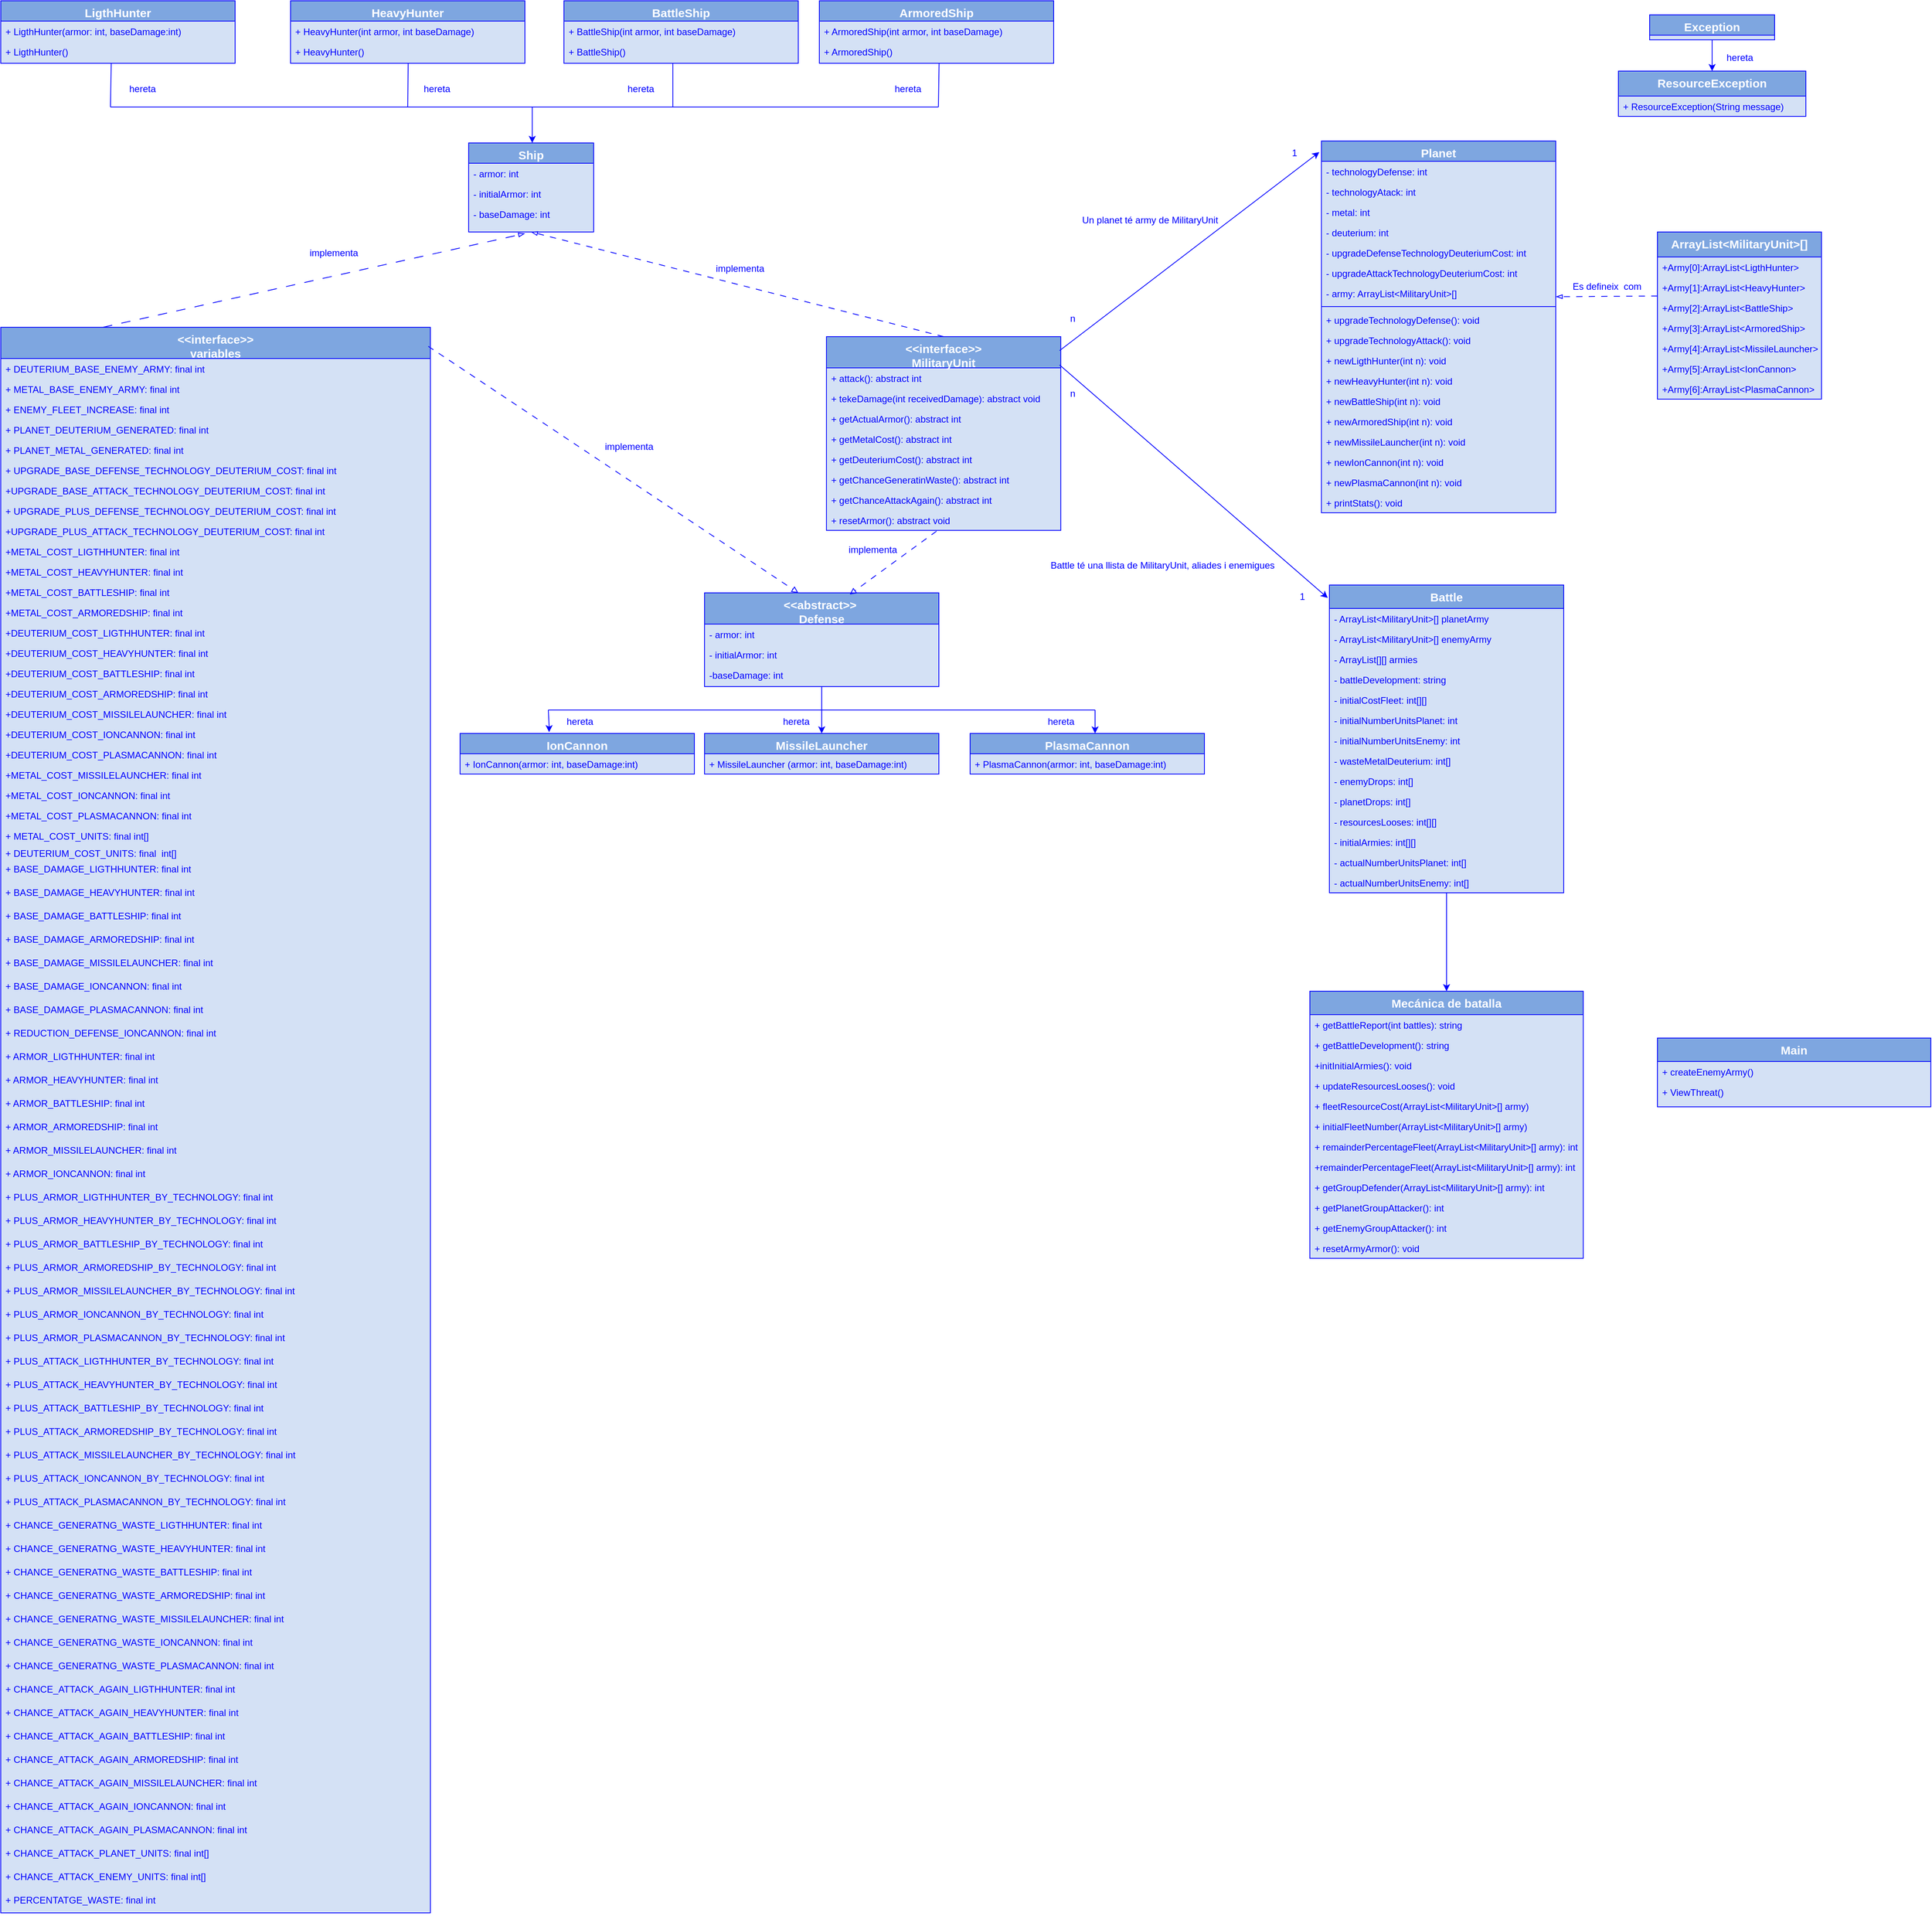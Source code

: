 <mxfile version="24.3.1" type="device">
  <diagram id="C5RBs43oDa-KdzZeNtuy" name="Page-1">
    <mxGraphModel dx="2062" dy="674" grid="1" gridSize="10" guides="1" tooltips="1" connect="1" arrows="1" fold="1" page="1" pageScale="1" pageWidth="827" pageHeight="1169" math="0" shadow="0">
      <root>
        <mxCell id="WIyWlLk6GJQsqaUBKTNV-0" />
        <mxCell id="WIyWlLk6GJQsqaUBKTNV-1" parent="WIyWlLk6GJQsqaUBKTNV-0" />
        <mxCell id="zkfFHV4jXpPFQw0GAbJ--0" value="Planet" style="swimlane;fontStyle=1;align=center;verticalAlign=top;childLayout=stackLayout;horizontal=1;startSize=26;horizontalStack=0;resizeParent=1;resizeLast=0;collapsible=1;marginBottom=0;rounded=0;shadow=0;strokeWidth=1;fillColor=#7EA6E0;strokeColor=#0000FF;fontSize=15;fontColor=#FFFFFF;swimlaneFillColor=#D4E1F5;" parent="WIyWlLk6GJQsqaUBKTNV-1" vertex="1">
          <mxGeometry x="1369.79" y="691.5" width="300" height="476" as="geometry">
            <mxRectangle x="230" y="140" width="160" height="26" as="alternateBounds" />
          </mxGeometry>
        </mxCell>
        <mxCell id="zkfFHV4jXpPFQw0GAbJ--1" value="- technologyDefense: int" style="text;align=left;verticalAlign=top;spacingLeft=4;spacingRight=4;overflow=hidden;rotatable=0;points=[[0,0.5],[1,0.5]];portConstraint=eastwest;fontColor=#0000FF;" parent="zkfFHV4jXpPFQw0GAbJ--0" vertex="1">
          <mxGeometry y="26" width="300" height="26" as="geometry" />
        </mxCell>
        <mxCell id="zkfFHV4jXpPFQw0GAbJ--2" value="- technologyAtack: int" style="text;align=left;verticalAlign=top;spacingLeft=4;spacingRight=4;overflow=hidden;rotatable=0;points=[[0,0.5],[1,0.5]];portConstraint=eastwest;rounded=0;shadow=0;html=0;fontColor=#0000FF;" parent="zkfFHV4jXpPFQw0GAbJ--0" vertex="1">
          <mxGeometry y="52" width="300" height="26" as="geometry" />
        </mxCell>
        <mxCell id="zkfFHV4jXpPFQw0GAbJ--3" value="- metal: int" style="text;align=left;verticalAlign=top;spacingLeft=4;spacingRight=4;overflow=hidden;rotatable=0;points=[[0,0.5],[1,0.5]];portConstraint=eastwest;rounded=0;shadow=0;html=0;fontColor=#0000FF;" parent="zkfFHV4jXpPFQw0GAbJ--0" vertex="1">
          <mxGeometry y="78" width="300" height="26" as="geometry" />
        </mxCell>
        <mxCell id="yOh_PV8WEjJfi7kVjiH2-0" value="- deuterium: int" style="text;align=left;verticalAlign=top;spacingLeft=4;spacingRight=4;overflow=hidden;rotatable=0;points=[[0,0.5],[1,0.5]];portConstraint=eastwest;rounded=0;shadow=0;html=0;fontColor=#0000FF;" parent="zkfFHV4jXpPFQw0GAbJ--0" vertex="1">
          <mxGeometry y="104" width="300" height="26" as="geometry" />
        </mxCell>
        <mxCell id="yOh_PV8WEjJfi7kVjiH2-1" value="- upgradeDefenseTechnologyDeuteriumCost: int" style="text;align=left;verticalAlign=top;spacingLeft=4;spacingRight=4;overflow=hidden;rotatable=0;points=[[0,0.5],[1,0.5]];portConstraint=eastwest;rounded=0;shadow=0;html=0;fontColor=#0000FF;" parent="zkfFHV4jXpPFQw0GAbJ--0" vertex="1">
          <mxGeometry y="130" width="300" height="26" as="geometry" />
        </mxCell>
        <mxCell id="yOh_PV8WEjJfi7kVjiH2-2" value="- upgradeAttackTechnologyDeuteriumCost: int" style="text;align=left;verticalAlign=top;spacingLeft=4;spacingRight=4;overflow=hidden;rotatable=0;points=[[0,0.5],[1,0.5]];portConstraint=eastwest;rounded=0;shadow=0;html=0;fontColor=#0000FF;" parent="zkfFHV4jXpPFQw0GAbJ--0" vertex="1">
          <mxGeometry y="156" width="300" height="26" as="geometry" />
        </mxCell>
        <mxCell id="5EO1GUWcIYaJtxIAbVqV-24" value="- army: ArrayList&lt;MilitaryUnit&gt;[]" style="text;align=left;verticalAlign=top;spacingLeft=4;spacingRight=4;overflow=hidden;rotatable=0;points=[[0,0.5],[1,0.5]];portConstraint=eastwest;rounded=0;shadow=0;html=0;fontColor=#0000FF;" parent="zkfFHV4jXpPFQw0GAbJ--0" vertex="1">
          <mxGeometry y="182" width="300" height="26" as="geometry" />
        </mxCell>
        <mxCell id="zkfFHV4jXpPFQw0GAbJ--4" value="" style="line;html=1;strokeWidth=1;align=left;verticalAlign=middle;spacingTop=-1;spacingLeft=3;spacingRight=3;rotatable=0;labelPosition=right;points=[];portConstraint=eastwest;strokeColor=#0000FF;" parent="zkfFHV4jXpPFQw0GAbJ--0" vertex="1">
          <mxGeometry y="208" width="300" height="8" as="geometry" />
        </mxCell>
        <mxCell id="yOh_PV8WEjJfi7kVjiH2-5" value="+ upgradeTechnologyDefense(): void" style="text;align=left;verticalAlign=top;spacingLeft=4;spacingRight=4;overflow=hidden;rotatable=0;points=[[0,0.5],[1,0.5]];portConstraint=eastwest;rounded=0;shadow=0;html=0;fontColor=#0000FF;" parent="zkfFHV4jXpPFQw0GAbJ--0" vertex="1">
          <mxGeometry y="216" width="300" height="26" as="geometry" />
        </mxCell>
        <mxCell id="yOh_PV8WEjJfi7kVjiH2-6" value="+ upgradeTechnologyAttack(): void" style="text;align=left;verticalAlign=top;spacingLeft=4;spacingRight=4;overflow=hidden;rotatable=0;points=[[0,0.5],[1,0.5]];portConstraint=eastwest;rounded=0;shadow=0;html=0;fontColor=#0000FF;" parent="zkfFHV4jXpPFQw0GAbJ--0" vertex="1">
          <mxGeometry y="242" width="300" height="26" as="geometry" />
        </mxCell>
        <mxCell id="yOh_PV8WEjJfi7kVjiH2-7" value="+ newLigthHunter(int n): void " style="text;align=left;verticalAlign=top;spacingLeft=4;spacingRight=4;overflow=hidden;rotatable=0;points=[[0,0.5],[1,0.5]];portConstraint=eastwest;rounded=0;shadow=0;html=0;fontColor=#0000FF;" parent="zkfFHV4jXpPFQw0GAbJ--0" vertex="1">
          <mxGeometry y="268" width="300" height="26" as="geometry" />
        </mxCell>
        <mxCell id="yOh_PV8WEjJfi7kVjiH2-8" value="+ newHeavyHunter(int n): void " style="text;align=left;verticalAlign=top;spacingLeft=4;spacingRight=4;overflow=hidden;rotatable=0;points=[[0,0.5],[1,0.5]];portConstraint=eastwest;rounded=0;shadow=0;html=0;fontColor=#0000FF;" parent="zkfFHV4jXpPFQw0GAbJ--0" vertex="1">
          <mxGeometry y="294" width="300" height="26" as="geometry" />
        </mxCell>
        <mxCell id="yOh_PV8WEjJfi7kVjiH2-9" value="+ newBattleShip(int n): void " style="text;align=left;verticalAlign=top;spacingLeft=4;spacingRight=4;overflow=hidden;rotatable=0;points=[[0,0.5],[1,0.5]];portConstraint=eastwest;rounded=0;shadow=0;html=0;fontColor=#0000FF;" parent="zkfFHV4jXpPFQw0GAbJ--0" vertex="1">
          <mxGeometry y="320" width="300" height="26" as="geometry" />
        </mxCell>
        <mxCell id="yOh_PV8WEjJfi7kVjiH2-10" value="+ newArmoredShip(int n): void " style="text;align=left;verticalAlign=top;spacingLeft=4;spacingRight=4;overflow=hidden;rotatable=0;points=[[0,0.5],[1,0.5]];portConstraint=eastwest;rounded=0;shadow=0;html=0;fontColor=#0000FF;" parent="zkfFHV4jXpPFQw0GAbJ--0" vertex="1">
          <mxGeometry y="346" width="300" height="26" as="geometry" />
        </mxCell>
        <mxCell id="yOh_PV8WEjJfi7kVjiH2-11" value="+ newMissileLauncher(int n): void " style="text;align=left;verticalAlign=top;spacingLeft=4;spacingRight=4;overflow=hidden;rotatable=0;points=[[0,0.5],[1,0.5]];portConstraint=eastwest;rounded=0;shadow=0;html=0;fontColor=#0000FF;" parent="zkfFHV4jXpPFQw0GAbJ--0" vertex="1">
          <mxGeometry y="372" width="300" height="26" as="geometry" />
        </mxCell>
        <mxCell id="yOh_PV8WEjJfi7kVjiH2-12" value="+ newIonCannon(int n): void " style="text;align=left;verticalAlign=top;spacingLeft=4;spacingRight=4;overflow=hidden;rotatable=0;points=[[0,0.5],[1,0.5]];portConstraint=eastwest;rounded=0;shadow=0;html=0;fontColor=#0000FF;" parent="zkfFHV4jXpPFQw0GAbJ--0" vertex="1">
          <mxGeometry y="398" width="300" height="26" as="geometry" />
        </mxCell>
        <mxCell id="yOh_PV8WEjJfi7kVjiH2-13" value="+ newPlasmaCannon(int n): void " style="text;align=left;verticalAlign=top;spacingLeft=4;spacingRight=4;overflow=hidden;rotatable=0;points=[[0,0.5],[1,0.5]];portConstraint=eastwest;rounded=0;shadow=0;html=0;fontColor=#0000FF;" parent="zkfFHV4jXpPFQw0GAbJ--0" vertex="1">
          <mxGeometry y="424" width="300" height="26" as="geometry" />
        </mxCell>
        <mxCell id="yOh_PV8WEjJfi7kVjiH2-14" value="+ printStats(): void " style="text;align=left;verticalAlign=top;spacingLeft=4;spacingRight=4;overflow=hidden;rotatable=0;points=[[0,0.5],[1,0.5]];portConstraint=eastwest;rounded=0;shadow=0;html=0;fontColor=#0000FF;" parent="zkfFHV4jXpPFQw0GAbJ--0" vertex="1">
          <mxGeometry y="450" width="300" height="26" as="geometry" />
        </mxCell>
        <mxCell id="zkfFHV4jXpPFQw0GAbJ--6" value="Ship" style="swimlane;fontStyle=1;align=center;verticalAlign=top;childLayout=stackLayout;horizontal=1;startSize=26;horizontalStack=0;resizeParent=1;resizeLast=0;collapsible=1;marginBottom=0;rounded=0;shadow=0;strokeWidth=1;fillColor=#7EA6E0;strokeColor=#0000FF;gradientColor=none;swimlaneFillColor=#D4E1F5;gradientDirection=radial;fontSize=15;fontColor=#ffffff;" parent="WIyWlLk6GJQsqaUBKTNV-1" vertex="1">
          <mxGeometry x="278" y="694" width="160" height="114" as="geometry">
            <mxRectangle x="130" y="380" width="160" height="26" as="alternateBounds" />
          </mxGeometry>
        </mxCell>
        <mxCell id="zkfFHV4jXpPFQw0GAbJ--7" value="- armor: int" style="text;align=left;verticalAlign=top;spacingLeft=4;spacingRight=4;overflow=hidden;rotatable=0;points=[[0,0.5],[1,0.5]];portConstraint=eastwest;fontColor=#0000FF;" parent="zkfFHV4jXpPFQw0GAbJ--6" vertex="1">
          <mxGeometry y="26" width="160" height="26" as="geometry" />
        </mxCell>
        <mxCell id="zkfFHV4jXpPFQw0GAbJ--8" value="- initialArmor: int" style="text;align=left;verticalAlign=top;spacingLeft=4;spacingRight=4;overflow=hidden;rotatable=0;points=[[0,0.5],[1,0.5]];portConstraint=eastwest;rounded=0;shadow=0;html=0;fontColor=#0000FF;" parent="zkfFHV4jXpPFQw0GAbJ--6" vertex="1">
          <mxGeometry y="52" width="160" height="26" as="geometry" />
        </mxCell>
        <mxCell id="yOh_PV8WEjJfi7kVjiH2-15" value="- baseDamage: int" style="text;align=left;verticalAlign=top;spacingLeft=4;spacingRight=4;overflow=hidden;rotatable=0;points=[[0,0.5],[1,0.5]];portConstraint=eastwest;rounded=0;shadow=0;html=0;fontColor=#0000FF;" parent="zkfFHV4jXpPFQw0GAbJ--6" vertex="1">
          <mxGeometry y="78" width="160" height="26" as="geometry" />
        </mxCell>
        <mxCell id="YW5f9N3jxOXYz25lWCUv-4" value="&lt;&lt;interface&gt;&gt;&#xa;MilitaryUnit" style="swimlane;fontStyle=1;align=center;verticalAlign=top;childLayout=stackLayout;horizontal=1;startSize=40;horizontalStack=0;resizeParent=1;resizeLast=0;collapsible=1;marginBottom=0;rounded=0;shadow=0;strokeWidth=1;fillColor=#7EA6E0;strokeColor=#0000FF;fontSize=15;fontColor=#FFFFFF;swimlaneFillColor=#D4E1F5;" parent="WIyWlLk6GJQsqaUBKTNV-1" vertex="1">
          <mxGeometry x="736.09" y="942" width="300" height="248" as="geometry">
            <mxRectangle x="130" y="380" width="160" height="26" as="alternateBounds" />
          </mxGeometry>
        </mxCell>
        <mxCell id="YW5f9N3jxOXYz25lWCUv-5" value="+ attack(): abstract int " style="text;align=left;verticalAlign=top;spacingLeft=4;spacingRight=4;overflow=hidden;rotatable=0;points=[[0,0.5],[1,0.5]];portConstraint=eastwest;fontColor=#0000FF;" parent="YW5f9N3jxOXYz25lWCUv-4" vertex="1">
          <mxGeometry y="40" width="300" height="26" as="geometry" />
        </mxCell>
        <mxCell id="YW5f9N3jxOXYz25lWCUv-6" value="+ tekeDamage(int receivedDamage): abstract void " style="text;align=left;verticalAlign=top;spacingLeft=4;spacingRight=4;overflow=hidden;rotatable=0;points=[[0,0.5],[1,0.5]];portConstraint=eastwest;rounded=0;shadow=0;html=0;fontColor=#0000FF;" parent="YW5f9N3jxOXYz25lWCUv-4" vertex="1">
          <mxGeometry y="66" width="300" height="26" as="geometry" />
        </mxCell>
        <mxCell id="YW5f9N3jxOXYz25lWCUv-7" value="+ getActualArmor(): abstract int " style="text;align=left;verticalAlign=top;spacingLeft=4;spacingRight=4;overflow=hidden;rotatable=0;points=[[0,0.5],[1,0.5]];portConstraint=eastwest;rounded=0;shadow=0;html=0;fontColor=#0000FF;" parent="YW5f9N3jxOXYz25lWCUv-4" vertex="1">
          <mxGeometry y="92" width="300" height="26" as="geometry" />
        </mxCell>
        <mxCell id="YW5f9N3jxOXYz25lWCUv-8" value="+ getMetalCost(): abstract int " style="text;align=left;verticalAlign=top;spacingLeft=4;spacingRight=4;overflow=hidden;rotatable=0;points=[[0,0.5],[1,0.5]];portConstraint=eastwest;rounded=0;shadow=0;html=0;fontColor=#0000FF;" parent="YW5f9N3jxOXYz25lWCUv-4" vertex="1">
          <mxGeometry y="118" width="300" height="26" as="geometry" />
        </mxCell>
        <mxCell id="YW5f9N3jxOXYz25lWCUv-9" value="+ getDeuteriumCost(): abstract int " style="text;align=left;verticalAlign=top;spacingLeft=4;spacingRight=4;overflow=hidden;rotatable=0;points=[[0,0.5],[1,0.5]];portConstraint=eastwest;rounded=0;shadow=0;html=0;fontColor=#0000FF;" parent="YW5f9N3jxOXYz25lWCUv-4" vertex="1">
          <mxGeometry y="144" width="300" height="26" as="geometry" />
        </mxCell>
        <mxCell id="YW5f9N3jxOXYz25lWCUv-10" value="+ getChanceGeneratinWaste(): abstract int " style="text;align=left;verticalAlign=top;spacingLeft=4;spacingRight=4;overflow=hidden;rotatable=0;points=[[0,0.5],[1,0.5]];portConstraint=eastwest;rounded=0;shadow=0;html=0;fontColor=#0000FF;" parent="YW5f9N3jxOXYz25lWCUv-4" vertex="1">
          <mxGeometry y="170" width="300" height="26" as="geometry" />
        </mxCell>
        <mxCell id="YW5f9N3jxOXYz25lWCUv-11" value="+ getChanceAttackAgain(): abstract int " style="text;align=left;verticalAlign=top;spacingLeft=4;spacingRight=4;overflow=hidden;rotatable=0;points=[[0,0.5],[1,0.5]];portConstraint=eastwest;rounded=0;shadow=0;html=0;fontColor=#0000FF;" parent="YW5f9N3jxOXYz25lWCUv-4" vertex="1">
          <mxGeometry y="196" width="300" height="26" as="geometry" />
        </mxCell>
        <mxCell id="YW5f9N3jxOXYz25lWCUv-12" value="+ resetArmor(): abstract void " style="text;align=left;verticalAlign=top;spacingLeft=4;spacingRight=4;overflow=hidden;rotatable=0;points=[[0,0.5],[1,0.5]];portConstraint=eastwest;rounded=0;shadow=0;html=0;fontColor=#0000FF;" parent="YW5f9N3jxOXYz25lWCUv-4" vertex="1">
          <mxGeometry y="222" width="300" height="26" as="geometry" />
        </mxCell>
        <mxCell id="YW5f9N3jxOXYz25lWCUv-65" value="&lt;&lt;abstract&gt;&gt; &#xa;Defense" style="swimlane;fontStyle=1;align=center;verticalAlign=top;childLayout=stackLayout;horizontal=1;startSize=40;horizontalStack=0;resizeParent=1;resizeLast=0;collapsible=1;marginBottom=0;rounded=0;shadow=0;strokeWidth=1;fillColor=#7EA6E0;strokeColor=#0000FF;fontSize=15;fontColor=#FFFFFF;swimlaneFillColor=#D4E1F5;" parent="WIyWlLk6GJQsqaUBKTNV-1" vertex="1">
          <mxGeometry x="580" y="1270" width="300" height="120" as="geometry">
            <mxRectangle x="130" y="380" width="160" height="26" as="alternateBounds" />
          </mxGeometry>
        </mxCell>
        <mxCell id="YW5f9N3jxOXYz25lWCUv-66" value="- armor: int" style="text;align=left;verticalAlign=top;spacingLeft=4;spacingRight=4;overflow=hidden;rotatable=0;points=[[0,0.5],[1,0.5]];portConstraint=eastwest;rounded=0;shadow=0;html=0;fontColor=#0000FF;" parent="YW5f9N3jxOXYz25lWCUv-65" vertex="1">
          <mxGeometry y="40" width="300" height="26" as="geometry" />
        </mxCell>
        <mxCell id="YW5f9N3jxOXYz25lWCUv-67" value="- initialArmor: int" style="text;align=left;verticalAlign=top;spacingLeft=4;spacingRight=4;overflow=hidden;rotatable=0;points=[[0,0.5],[1,0.5]];portConstraint=eastwest;rounded=0;shadow=0;html=0;fontColor=#0000FF;" parent="YW5f9N3jxOXYz25lWCUv-65" vertex="1">
          <mxGeometry y="66" width="300" height="26" as="geometry" />
        </mxCell>
        <mxCell id="YW5f9N3jxOXYz25lWCUv-69" value="-baseDamage: int" style="text;align=left;verticalAlign=top;spacingLeft=4;spacingRight=4;overflow=hidden;rotatable=0;points=[[0,0.5],[1,0.5]];portConstraint=eastwest;rounded=0;shadow=0;html=0;fontColor=#0000FF;" parent="YW5f9N3jxOXYz25lWCUv-65" vertex="1">
          <mxGeometry y="92" width="300" height="26" as="geometry" />
        </mxCell>
        <mxCell id="tPDsgB1794YTJnG31M0B-0" value="&lt;&lt;interface&gt;&gt;&#xa;variables&#xa;" style="swimlane;fontStyle=1;align=center;verticalAlign=top;childLayout=stackLayout;horizontal=1;startSize=40;horizontalStack=0;resizeParent=1;resizeLast=0;collapsible=1;marginBottom=0;rounded=0;shadow=0;strokeWidth=1;fillColor=#7EA6E0;strokeColor=#0000FF;swimlaneFillColor=#D4E1F5;fontSize=15;fontColor=#FFFFFF;" parent="WIyWlLk6GJQsqaUBKTNV-1" vertex="1">
          <mxGeometry x="-321" y="930" width="550" height="2030" as="geometry">
            <mxRectangle x="130" y="380" width="160" height="26" as="alternateBounds" />
          </mxGeometry>
        </mxCell>
        <mxCell id="tPDsgB1794YTJnG31M0B-1" value="+ DEUTERIUM_BASE_ENEMY_ARMY: final int" style="text;align=left;verticalAlign=top;spacingLeft=4;spacingRight=4;overflow=hidden;rotatable=0;points=[[0,0.5],[1,0.5]];portConstraint=eastwest;fontColor=#0000FF;" parent="tPDsgB1794YTJnG31M0B-0" vertex="1">
          <mxGeometry y="40" width="550" height="26" as="geometry" />
        </mxCell>
        <mxCell id="tPDsgB1794YTJnG31M0B-2" value="+ METAL_BASE_ENEMY_ARMY: final int" style="text;align=left;verticalAlign=top;spacingLeft=4;spacingRight=4;overflow=hidden;rotatable=0;points=[[0,0.5],[1,0.5]];portConstraint=eastwest;rounded=0;shadow=0;html=0;fontColor=#0000FF;" parent="tPDsgB1794YTJnG31M0B-0" vertex="1">
          <mxGeometry y="66" width="550" height="26" as="geometry" />
        </mxCell>
        <mxCell id="tPDsgB1794YTJnG31M0B-3" value="+ ENEMY_FLEET_INCREASE: final int" style="text;align=left;verticalAlign=top;spacingLeft=4;spacingRight=4;overflow=hidden;rotatable=0;points=[[0,0.5],[1,0.5]];portConstraint=eastwest;rounded=0;shadow=0;html=0;fontColor=#0000FF;" parent="tPDsgB1794YTJnG31M0B-0" vertex="1">
          <mxGeometry y="92" width="550" height="26" as="geometry" />
        </mxCell>
        <mxCell id="tPDsgB1794YTJnG31M0B-4" value="+ PLANET_DEUTERIUM_GENERATED: final int" style="text;align=left;verticalAlign=top;spacingLeft=4;spacingRight=4;overflow=hidden;rotatable=0;points=[[0,0.5],[1,0.5]];portConstraint=eastwest;rounded=0;shadow=0;html=0;fontColor=#0000FF;" parent="tPDsgB1794YTJnG31M0B-0" vertex="1">
          <mxGeometry y="118" width="550" height="26" as="geometry" />
        </mxCell>
        <mxCell id="tPDsgB1794YTJnG31M0B-5" value="+ PLANET_METAL_GENERATED: final int" style="text;align=left;verticalAlign=top;spacingLeft=4;spacingRight=4;overflow=hidden;rotatable=0;points=[[0,0.5],[1,0.5]];portConstraint=eastwest;rounded=0;shadow=0;html=0;fontColor=#0000FF;" parent="tPDsgB1794YTJnG31M0B-0" vertex="1">
          <mxGeometry y="144" width="550" height="26" as="geometry" />
        </mxCell>
        <mxCell id="tPDsgB1794YTJnG31M0B-6" value="+ UPGRADE_BASE_DEFENSE_TECHNOLOGY_DEUTERIUM_COST: final int" style="text;align=left;verticalAlign=top;spacingLeft=4;spacingRight=4;overflow=hidden;rotatable=0;points=[[0,0.5],[1,0.5]];portConstraint=eastwest;rounded=0;shadow=0;html=0;fontColor=#0000FF;" parent="tPDsgB1794YTJnG31M0B-0" vertex="1">
          <mxGeometry y="170" width="550" height="26" as="geometry" />
        </mxCell>
        <mxCell id="tPDsgB1794YTJnG31M0B-7" value="+UPGRADE_BASE_ATTACK_TECHNOLOGY_DEUTERIUM_COST: final int" style="text;align=left;verticalAlign=top;spacingLeft=4;spacingRight=4;overflow=hidden;rotatable=0;points=[[0,0.5],[1,0.5]];portConstraint=eastwest;rounded=0;shadow=0;html=0;fontColor=#0000FF;" parent="tPDsgB1794YTJnG31M0B-0" vertex="1">
          <mxGeometry y="196" width="550" height="26" as="geometry" />
        </mxCell>
        <mxCell id="tPDsgB1794YTJnG31M0B-9" value="+ UPGRADE_PLUS_DEFENSE_TECHNOLOGY_DEUTERIUM_COST: final int" style="text;align=left;verticalAlign=top;spacingLeft=4;spacingRight=4;overflow=hidden;rotatable=0;points=[[0,0.5],[1,0.5]];portConstraint=eastwest;rounded=0;shadow=0;html=0;fontColor=#0000FF;" parent="tPDsgB1794YTJnG31M0B-0" vertex="1">
          <mxGeometry y="222" width="550" height="26" as="geometry" />
        </mxCell>
        <mxCell id="tPDsgB1794YTJnG31M0B-10" value="+UPGRADE_PLUS_ATTACK_TECHNOLOGY_DEUTERIUM_COST: final int" style="text;align=left;verticalAlign=top;spacingLeft=4;spacingRight=4;overflow=hidden;rotatable=0;points=[[0,0.5],[1,0.5]];portConstraint=eastwest;rounded=0;shadow=0;html=0;fontColor=#0000FF;" parent="tPDsgB1794YTJnG31M0B-0" vertex="1">
          <mxGeometry y="248" width="550" height="26" as="geometry" />
        </mxCell>
        <mxCell id="tPDsgB1794YTJnG31M0B-11" value="+METAL_COST_LIGTHHUNTER: final int" style="text;align=left;verticalAlign=top;spacingLeft=4;spacingRight=4;overflow=hidden;rotatable=0;points=[[0,0.5],[1,0.5]];portConstraint=eastwest;rounded=0;shadow=0;html=0;fontColor=#0000FF;" parent="tPDsgB1794YTJnG31M0B-0" vertex="1">
          <mxGeometry y="274" width="550" height="26" as="geometry" />
        </mxCell>
        <mxCell id="tPDsgB1794YTJnG31M0B-12" value="+METAL_COST_HEAVYHUNTER: final int" style="text;align=left;verticalAlign=top;spacingLeft=4;spacingRight=4;overflow=hidden;rotatable=0;points=[[0,0.5],[1,0.5]];portConstraint=eastwest;rounded=0;shadow=0;html=0;fontColor=#0000FF;" parent="tPDsgB1794YTJnG31M0B-0" vertex="1">
          <mxGeometry y="300" width="550" height="26" as="geometry" />
        </mxCell>
        <mxCell id="tPDsgB1794YTJnG31M0B-13" value="+METAL_COST_BATTLESHIP: final int" style="text;align=left;verticalAlign=top;spacingLeft=4;spacingRight=4;overflow=hidden;rotatable=0;points=[[0,0.5],[1,0.5]];portConstraint=eastwest;rounded=0;shadow=0;html=0;fontColor=#0000FF;" parent="tPDsgB1794YTJnG31M0B-0" vertex="1">
          <mxGeometry y="326" width="550" height="26" as="geometry" />
        </mxCell>
        <mxCell id="tPDsgB1794YTJnG31M0B-14" value="+METAL_COST_ARMOREDSHIP: final int" style="text;align=left;verticalAlign=top;spacingLeft=4;spacingRight=4;overflow=hidden;rotatable=0;points=[[0,0.5],[1,0.5]];portConstraint=eastwest;rounded=0;shadow=0;html=0;fontColor=#0000FF;" parent="tPDsgB1794YTJnG31M0B-0" vertex="1">
          <mxGeometry y="352" width="550" height="26" as="geometry" />
        </mxCell>
        <mxCell id="tPDsgB1794YTJnG31M0B-15" value="+DEUTERIUM_COST_LIGTHHUNTER: final int" style="text;align=left;verticalAlign=top;spacingLeft=4;spacingRight=4;overflow=hidden;rotatable=0;points=[[0,0.5],[1,0.5]];portConstraint=eastwest;rounded=0;shadow=0;html=0;fontColor=#0000FF;" parent="tPDsgB1794YTJnG31M0B-0" vertex="1">
          <mxGeometry y="378" width="550" height="26" as="geometry" />
        </mxCell>
        <mxCell id="tPDsgB1794YTJnG31M0B-16" value="+DEUTERIUM_COST_HEAVYHUNTER: final int" style="text;align=left;verticalAlign=top;spacingLeft=4;spacingRight=4;overflow=hidden;rotatable=0;points=[[0,0.5],[1,0.5]];portConstraint=eastwest;rounded=0;shadow=0;html=0;fontColor=#0000FF;" parent="tPDsgB1794YTJnG31M0B-0" vertex="1">
          <mxGeometry y="404" width="550" height="26" as="geometry" />
        </mxCell>
        <mxCell id="tPDsgB1794YTJnG31M0B-17" value="+DEUTERIUM_COST_BATTLESHIP: final int" style="text;align=left;verticalAlign=top;spacingLeft=4;spacingRight=4;overflow=hidden;rotatable=0;points=[[0,0.5],[1,0.5]];portConstraint=eastwest;rounded=0;shadow=0;html=0;fontColor=#0000FF;" parent="tPDsgB1794YTJnG31M0B-0" vertex="1">
          <mxGeometry y="430" width="550" height="26" as="geometry" />
        </mxCell>
        <mxCell id="tPDsgB1794YTJnG31M0B-18" value="+DEUTERIUM_COST_ARMOREDSHIP: final int" style="text;align=left;verticalAlign=top;spacingLeft=4;spacingRight=4;overflow=hidden;rotatable=0;points=[[0,0.5],[1,0.5]];portConstraint=eastwest;rounded=0;shadow=0;html=0;fontColor=#0000FF;" parent="tPDsgB1794YTJnG31M0B-0" vertex="1">
          <mxGeometry y="456" width="550" height="26" as="geometry" />
        </mxCell>
        <mxCell id="tPDsgB1794YTJnG31M0B-19" value="+DEUTERIUM_COST_MISSILELAUNCHER: final int" style="text;align=left;verticalAlign=top;spacingLeft=4;spacingRight=4;overflow=hidden;rotatable=0;points=[[0,0.5],[1,0.5]];portConstraint=eastwest;rounded=0;shadow=0;html=0;fontColor=#0000FF;" parent="tPDsgB1794YTJnG31M0B-0" vertex="1">
          <mxGeometry y="482" width="550" height="26" as="geometry" />
        </mxCell>
        <mxCell id="tPDsgB1794YTJnG31M0B-20" value="+DEUTERIUM_COST_IONCANNON: final int" style="text;align=left;verticalAlign=top;spacingLeft=4;spacingRight=4;overflow=hidden;rotatable=0;points=[[0,0.5],[1,0.5]];portConstraint=eastwest;rounded=0;shadow=0;html=0;fontColor=#0000FF;" parent="tPDsgB1794YTJnG31M0B-0" vertex="1">
          <mxGeometry y="508" width="550" height="26" as="geometry" />
        </mxCell>
        <mxCell id="tPDsgB1794YTJnG31M0B-21" value="+DEUTERIUM_COST_PLASMACANNON: final int" style="text;align=left;verticalAlign=top;spacingLeft=4;spacingRight=4;overflow=hidden;rotatable=0;points=[[0,0.5],[1,0.5]];portConstraint=eastwest;rounded=0;shadow=0;html=0;fontColor=#0000FF;" parent="tPDsgB1794YTJnG31M0B-0" vertex="1">
          <mxGeometry y="534" width="550" height="26" as="geometry" />
        </mxCell>
        <mxCell id="tPDsgB1794YTJnG31M0B-22" value="+METAL_COST_MISSILELAUNCHER: final int" style="text;align=left;verticalAlign=top;spacingLeft=4;spacingRight=4;overflow=hidden;rotatable=0;points=[[0,0.5],[1,0.5]];portConstraint=eastwest;rounded=0;shadow=0;html=0;fontColor=#0000FF;" parent="tPDsgB1794YTJnG31M0B-0" vertex="1">
          <mxGeometry y="560" width="550" height="26" as="geometry" />
        </mxCell>
        <mxCell id="tPDsgB1794YTJnG31M0B-23" value="+METAL_COST_IONCANNON: final int" style="text;align=left;verticalAlign=top;spacingLeft=4;spacingRight=4;overflow=hidden;rotatable=0;points=[[0,0.5],[1,0.5]];portConstraint=eastwest;rounded=0;shadow=0;html=0;fontColor=#0000FF;" parent="tPDsgB1794YTJnG31M0B-0" vertex="1">
          <mxGeometry y="586" width="550" height="26" as="geometry" />
        </mxCell>
        <mxCell id="tPDsgB1794YTJnG31M0B-24" value="+METAL_COST_PLASMACANNON: final int" style="text;align=left;verticalAlign=top;spacingLeft=4;spacingRight=4;overflow=hidden;rotatable=0;points=[[0,0.5],[1,0.5]];portConstraint=eastwest;rounded=0;shadow=0;html=0;fontColor=#0000FF;" parent="tPDsgB1794YTJnG31M0B-0" vertex="1">
          <mxGeometry y="612" width="550" height="26" as="geometry" />
        </mxCell>
        <mxCell id="tPDsgB1794YTJnG31M0B-25" value="+ METAL_COST_UNITS: final  int[]" style="text;align=left;verticalAlign=top;spacingLeft=4;spacingRight=4;overflow=hidden;rotatable=0;points=[[0,0.5],[1,0.5]];portConstraint=eastwest;rounded=0;shadow=0;html=0;fontColor=#0000FF;" parent="tPDsgB1794YTJnG31M0B-0" vertex="1">
          <mxGeometry y="638" width="550" height="22" as="geometry" />
        </mxCell>
        <mxCell id="tPDsgB1794YTJnG31M0B-27" value="+ DEUTERIUM_COST_UNITS: final  int[]" style="text;align=left;verticalAlign=top;spacingLeft=4;spacingRight=4;overflow=hidden;rotatable=0;points=[[0,0.5],[1,0.5]];portConstraint=eastwest;rounded=0;shadow=0;html=0;fontColor=#0000FF;" parent="tPDsgB1794YTJnG31M0B-0" vertex="1">
          <mxGeometry y="660" width="550" height="20" as="geometry" />
        </mxCell>
        <mxCell id="tPDsgB1794YTJnG31M0B-28" value="+ BASE_DAMAGE_LIGTHHUNTER: final int" style="text;align=left;verticalAlign=top;spacingLeft=4;spacingRight=4;overflow=hidden;rotatable=0;points=[[0,0.5],[1,0.5]];portConstraint=eastwest;rounded=0;shadow=0;html=0;fontColor=#0000FF;" parent="tPDsgB1794YTJnG31M0B-0" vertex="1">
          <mxGeometry y="680" width="550" height="30" as="geometry" />
        </mxCell>
        <mxCell id="tPDsgB1794YTJnG31M0B-29" value="+ BASE_DAMAGE_HEAVYHUNTER: final int" style="text;align=left;verticalAlign=top;spacingLeft=4;spacingRight=4;overflow=hidden;rotatable=0;points=[[0,0.5],[1,0.5]];portConstraint=eastwest;rounded=0;shadow=0;html=0;fontColor=#0000FF;" parent="tPDsgB1794YTJnG31M0B-0" vertex="1">
          <mxGeometry y="710" width="550" height="30" as="geometry" />
        </mxCell>
        <mxCell id="tPDsgB1794YTJnG31M0B-30" value="+ BASE_DAMAGE_BATTLESHIP: final int" style="text;align=left;verticalAlign=top;spacingLeft=4;spacingRight=4;overflow=hidden;rotatable=0;points=[[0,0.5],[1,0.5]];portConstraint=eastwest;rounded=0;shadow=0;html=0;fontColor=#0000FF;" parent="tPDsgB1794YTJnG31M0B-0" vertex="1">
          <mxGeometry y="740" width="550" height="30" as="geometry" />
        </mxCell>
        <mxCell id="tPDsgB1794YTJnG31M0B-31" value="+ BASE_DAMAGE_ARMOREDSHIP: final int" style="text;align=left;verticalAlign=top;spacingLeft=4;spacingRight=4;overflow=hidden;rotatable=0;points=[[0,0.5],[1,0.5]];portConstraint=eastwest;rounded=0;shadow=0;html=0;fontColor=#0000FF;" parent="tPDsgB1794YTJnG31M0B-0" vertex="1">
          <mxGeometry y="770" width="550" height="30" as="geometry" />
        </mxCell>
        <mxCell id="tPDsgB1794YTJnG31M0B-32" value="+ BASE_DAMAGE_MISSILELAUNCHER: final int" style="text;align=left;verticalAlign=top;spacingLeft=4;spacingRight=4;overflow=hidden;rotatable=0;points=[[0,0.5],[1,0.5]];portConstraint=eastwest;rounded=0;shadow=0;html=0;fontColor=#0000FF;" parent="tPDsgB1794YTJnG31M0B-0" vertex="1">
          <mxGeometry y="800" width="550" height="30" as="geometry" />
        </mxCell>
        <mxCell id="tPDsgB1794YTJnG31M0B-33" value="+ BASE_DAMAGE_IONCANNON: final int" style="text;align=left;verticalAlign=top;spacingLeft=4;spacingRight=4;overflow=hidden;rotatable=0;points=[[0,0.5],[1,0.5]];portConstraint=eastwest;rounded=0;shadow=0;html=0;fontColor=#0000FF;" parent="tPDsgB1794YTJnG31M0B-0" vertex="1">
          <mxGeometry y="830" width="550" height="30" as="geometry" />
        </mxCell>
        <mxCell id="tPDsgB1794YTJnG31M0B-34" value="+ BASE_DAMAGE_PLASMACANNON: final int" style="text;align=left;verticalAlign=top;spacingLeft=4;spacingRight=4;overflow=hidden;rotatable=0;points=[[0,0.5],[1,0.5]];portConstraint=eastwest;rounded=0;shadow=0;html=0;fontColor=#0000FF;" parent="tPDsgB1794YTJnG31M0B-0" vertex="1">
          <mxGeometry y="860" width="550" height="30" as="geometry" />
        </mxCell>
        <mxCell id="tPDsgB1794YTJnG31M0B-35" value="+ REDUCTION_DEFENSE_IONCANNON: final int" style="text;align=left;verticalAlign=top;spacingLeft=4;spacingRight=4;overflow=hidden;rotatable=0;points=[[0,0.5],[1,0.5]];portConstraint=eastwest;rounded=0;shadow=0;html=0;fontColor=#0000FF;" parent="tPDsgB1794YTJnG31M0B-0" vertex="1">
          <mxGeometry y="890" width="550" height="30" as="geometry" />
        </mxCell>
        <mxCell id="tPDsgB1794YTJnG31M0B-36" value="+ ARMOR_LIGTHHUNTER: final int" style="text;align=left;verticalAlign=top;spacingLeft=4;spacingRight=4;overflow=hidden;rotatable=0;points=[[0,0.5],[1,0.5]];portConstraint=eastwest;rounded=0;shadow=0;html=0;fontColor=#0000FF;" parent="tPDsgB1794YTJnG31M0B-0" vertex="1">
          <mxGeometry y="920" width="550" height="30" as="geometry" />
        </mxCell>
        <mxCell id="tPDsgB1794YTJnG31M0B-37" value="+ ARMOR_HEAVYHUNTER: final int" style="text;align=left;verticalAlign=top;spacingLeft=4;spacingRight=4;overflow=hidden;rotatable=0;points=[[0,0.5],[1,0.5]];portConstraint=eastwest;rounded=0;shadow=0;html=0;fontColor=#0000FF;" parent="tPDsgB1794YTJnG31M0B-0" vertex="1">
          <mxGeometry y="950" width="550" height="30" as="geometry" />
        </mxCell>
        <mxCell id="tPDsgB1794YTJnG31M0B-38" value="+ ARMOR_BATTLESHIP: final int" style="text;align=left;verticalAlign=top;spacingLeft=4;spacingRight=4;overflow=hidden;rotatable=0;points=[[0,0.5],[1,0.5]];portConstraint=eastwest;rounded=0;shadow=0;html=0;fontColor=#0000FF;" parent="tPDsgB1794YTJnG31M0B-0" vertex="1">
          <mxGeometry y="980" width="550" height="30" as="geometry" />
        </mxCell>
        <mxCell id="tPDsgB1794YTJnG31M0B-39" value="+ ARMOR_ARMOREDSHIP: final int" style="text;align=left;verticalAlign=top;spacingLeft=4;spacingRight=4;overflow=hidden;rotatable=0;points=[[0,0.5],[1,0.5]];portConstraint=eastwest;rounded=0;shadow=0;html=0;fontColor=#0000FF;" parent="tPDsgB1794YTJnG31M0B-0" vertex="1">
          <mxGeometry y="1010" width="550" height="30" as="geometry" />
        </mxCell>
        <mxCell id="tPDsgB1794YTJnG31M0B-40" value="+ ARMOR_MISSILELAUNCHER: final int" style="text;align=left;verticalAlign=top;spacingLeft=4;spacingRight=4;overflow=hidden;rotatable=0;points=[[0,0.5],[1,0.5]];portConstraint=eastwest;rounded=0;shadow=0;html=0;fontColor=#0000FF;" parent="tPDsgB1794YTJnG31M0B-0" vertex="1">
          <mxGeometry y="1040" width="550" height="30" as="geometry" />
        </mxCell>
        <mxCell id="tPDsgB1794YTJnG31M0B-41" value="+ ARMOR_IONCANNON: final int" style="text;align=left;verticalAlign=top;spacingLeft=4;spacingRight=4;overflow=hidden;rotatable=0;points=[[0,0.5],[1,0.5]];portConstraint=eastwest;rounded=0;shadow=0;html=0;fontColor=#0000FF;" parent="tPDsgB1794YTJnG31M0B-0" vertex="1">
          <mxGeometry y="1070" width="550" height="30" as="geometry" />
        </mxCell>
        <mxCell id="tPDsgB1794YTJnG31M0B-42" value="+ PLUS_ARMOR_LIGTHHUNTER_BY_TECHNOLOGY: final int" style="text;align=left;verticalAlign=top;spacingLeft=4;spacingRight=4;overflow=hidden;rotatable=0;points=[[0,0.5],[1,0.5]];portConstraint=eastwest;rounded=0;shadow=0;html=0;fontColor=#0000FF;" parent="tPDsgB1794YTJnG31M0B-0" vertex="1">
          <mxGeometry y="1100" width="550" height="30" as="geometry" />
        </mxCell>
        <mxCell id="tPDsgB1794YTJnG31M0B-43" value="+ PLUS_ARMOR_HEAVYHUNTER_BY_TECHNOLOGY: final int" style="text;align=left;verticalAlign=top;spacingLeft=4;spacingRight=4;overflow=hidden;rotatable=0;points=[[0,0.5],[1,0.5]];portConstraint=eastwest;rounded=0;shadow=0;html=0;fontColor=#0000FF;" parent="tPDsgB1794YTJnG31M0B-0" vertex="1">
          <mxGeometry y="1130" width="550" height="30" as="geometry" />
        </mxCell>
        <mxCell id="tPDsgB1794YTJnG31M0B-44" value="+ PLUS_ARMOR_BATTLESHIP_BY_TECHNOLOGY: final int" style="text;align=left;verticalAlign=top;spacingLeft=4;spacingRight=4;overflow=hidden;rotatable=0;points=[[0,0.5],[1,0.5]];portConstraint=eastwest;rounded=0;shadow=0;html=0;fontColor=#0000FF;" parent="tPDsgB1794YTJnG31M0B-0" vertex="1">
          <mxGeometry y="1160" width="550" height="30" as="geometry" />
        </mxCell>
        <mxCell id="tPDsgB1794YTJnG31M0B-45" value="+ PLUS_ARMOR_ARMOREDSHIP_BY_TECHNOLOGY: final int" style="text;align=left;verticalAlign=top;spacingLeft=4;spacingRight=4;overflow=hidden;rotatable=0;points=[[0,0.5],[1,0.5]];portConstraint=eastwest;rounded=0;shadow=0;html=0;fontColor=#0000FF;" parent="tPDsgB1794YTJnG31M0B-0" vertex="1">
          <mxGeometry y="1190" width="550" height="30" as="geometry" />
        </mxCell>
        <mxCell id="tPDsgB1794YTJnG31M0B-46" value="+ PLUS_ARMOR_MISSILELAUNCHER_BY_TECHNOLOGY: final int" style="text;align=left;verticalAlign=top;spacingLeft=4;spacingRight=4;overflow=hidden;rotatable=0;points=[[0,0.5],[1,0.5]];portConstraint=eastwest;rounded=0;shadow=0;html=0;fontColor=#0000FF;" parent="tPDsgB1794YTJnG31M0B-0" vertex="1">
          <mxGeometry y="1220" width="550" height="30" as="geometry" />
        </mxCell>
        <mxCell id="tPDsgB1794YTJnG31M0B-47" value="+ PLUS_ARMOR_IONCANNON_BY_TECHNOLOGY: final int" style="text;align=left;verticalAlign=top;spacingLeft=4;spacingRight=4;overflow=hidden;rotatable=0;points=[[0,0.5],[1,0.5]];portConstraint=eastwest;rounded=0;shadow=0;html=0;fontColor=#0000FF;" parent="tPDsgB1794YTJnG31M0B-0" vertex="1">
          <mxGeometry y="1250" width="550" height="30" as="geometry" />
        </mxCell>
        <mxCell id="tPDsgB1794YTJnG31M0B-48" value="+ PLUS_ARMOR_PLASMACANNON_BY_TECHNOLOGY: final int" style="text;align=left;verticalAlign=top;spacingLeft=4;spacingRight=4;overflow=hidden;rotatable=0;points=[[0,0.5],[1,0.5]];portConstraint=eastwest;rounded=0;shadow=0;html=0;fontColor=#0000FF;" parent="tPDsgB1794YTJnG31M0B-0" vertex="1">
          <mxGeometry y="1280" width="550" height="30" as="geometry" />
        </mxCell>
        <mxCell id="tPDsgB1794YTJnG31M0B-49" value="+ PLUS_ATTACK_LIGTHHUNTER_BY_TECHNOLOGY: final int" style="text;align=left;verticalAlign=top;spacingLeft=4;spacingRight=4;overflow=hidden;rotatable=0;points=[[0,0.5],[1,0.5]];portConstraint=eastwest;rounded=0;shadow=0;html=0;fontColor=#0000FF;" parent="tPDsgB1794YTJnG31M0B-0" vertex="1">
          <mxGeometry y="1310" width="550" height="30" as="geometry" />
        </mxCell>
        <mxCell id="tPDsgB1794YTJnG31M0B-50" value="+ PLUS_ATTACK_HEAVYHUNTER_BY_TECHNOLOGY: final int" style="text;align=left;verticalAlign=top;spacingLeft=4;spacingRight=4;overflow=hidden;rotatable=0;points=[[0,0.5],[1,0.5]];portConstraint=eastwest;rounded=0;shadow=0;html=0;fontColor=#0000FF;" parent="tPDsgB1794YTJnG31M0B-0" vertex="1">
          <mxGeometry y="1340" width="550" height="30" as="geometry" />
        </mxCell>
        <mxCell id="tPDsgB1794YTJnG31M0B-51" value="+ PLUS_ATTACK_BATTLESHIP_BY_TECHNOLOGY: final int" style="text;align=left;verticalAlign=top;spacingLeft=4;spacingRight=4;overflow=hidden;rotatable=0;points=[[0,0.5],[1,0.5]];portConstraint=eastwest;rounded=0;shadow=0;html=0;fontColor=#0000FF;" parent="tPDsgB1794YTJnG31M0B-0" vertex="1">
          <mxGeometry y="1370" width="550" height="30" as="geometry" />
        </mxCell>
        <mxCell id="tPDsgB1794YTJnG31M0B-52" value="+ PLUS_ATTACK_ARMOREDSHIP_BY_TECHNOLOGY: final int" style="text;align=left;verticalAlign=top;spacingLeft=4;spacingRight=4;overflow=hidden;rotatable=0;points=[[0,0.5],[1,0.5]];portConstraint=eastwest;rounded=0;shadow=0;html=0;fontColor=#0000FF;" parent="tPDsgB1794YTJnG31M0B-0" vertex="1">
          <mxGeometry y="1400" width="550" height="30" as="geometry" />
        </mxCell>
        <mxCell id="tPDsgB1794YTJnG31M0B-53" value="+ PLUS_ATTACK_MISSILELAUNCHER_BY_TECHNOLOGY: final int" style="text;align=left;verticalAlign=top;spacingLeft=4;spacingRight=4;overflow=hidden;rotatable=0;points=[[0,0.5],[1,0.5]];portConstraint=eastwest;rounded=0;shadow=0;html=0;fontColor=#0000FF;" parent="tPDsgB1794YTJnG31M0B-0" vertex="1">
          <mxGeometry y="1430" width="550" height="30" as="geometry" />
        </mxCell>
        <mxCell id="tPDsgB1794YTJnG31M0B-54" value="+ PLUS_ATTACK_IONCANNON_BY_TECHNOLOGY: final int" style="text;align=left;verticalAlign=top;spacingLeft=4;spacingRight=4;overflow=hidden;rotatable=0;points=[[0,0.5],[1,0.5]];portConstraint=eastwest;rounded=0;shadow=0;html=0;fontColor=#0000FF;" parent="tPDsgB1794YTJnG31M0B-0" vertex="1">
          <mxGeometry y="1460" width="550" height="30" as="geometry" />
        </mxCell>
        <mxCell id="tPDsgB1794YTJnG31M0B-55" value="+ PLUS_ATTACK_PLASMACANNON_BY_TECHNOLOGY: final int" style="text;align=left;verticalAlign=top;spacingLeft=4;spacingRight=4;overflow=hidden;rotatable=0;points=[[0,0.5],[1,0.5]];portConstraint=eastwest;rounded=0;shadow=0;html=0;fontColor=#0000FF;" parent="tPDsgB1794YTJnG31M0B-0" vertex="1">
          <mxGeometry y="1490" width="550" height="30" as="geometry" />
        </mxCell>
        <mxCell id="tPDsgB1794YTJnG31M0B-56" value="+ CHANCE_GENERATNG_WASTE_LIGTHHUNTER: final int" style="text;align=left;verticalAlign=top;spacingLeft=4;spacingRight=4;overflow=hidden;rotatable=0;points=[[0,0.5],[1,0.5]];portConstraint=eastwest;rounded=0;shadow=0;html=0;fontColor=#0000FF;" parent="tPDsgB1794YTJnG31M0B-0" vertex="1">
          <mxGeometry y="1520" width="550" height="30" as="geometry" />
        </mxCell>
        <mxCell id="tPDsgB1794YTJnG31M0B-57" value="+ CHANCE_GENERATNG_WASTE_HEAVYHUNTER: final int" style="text;align=left;verticalAlign=top;spacingLeft=4;spacingRight=4;overflow=hidden;rotatable=0;points=[[0,0.5],[1,0.5]];portConstraint=eastwest;rounded=0;shadow=0;html=0;fontColor=#0000FF;" parent="tPDsgB1794YTJnG31M0B-0" vertex="1">
          <mxGeometry y="1550" width="550" height="30" as="geometry" />
        </mxCell>
        <mxCell id="tPDsgB1794YTJnG31M0B-58" value="+ CHANCE_GENERATNG_WASTE_BATTLESHIP: final int" style="text;align=left;verticalAlign=top;spacingLeft=4;spacingRight=4;overflow=hidden;rotatable=0;points=[[0,0.5],[1,0.5]];portConstraint=eastwest;rounded=0;shadow=0;html=0;fontColor=#0000FF;" parent="tPDsgB1794YTJnG31M0B-0" vertex="1">
          <mxGeometry y="1580" width="550" height="30" as="geometry" />
        </mxCell>
        <mxCell id="tPDsgB1794YTJnG31M0B-59" value="+ CHANCE_GENERATNG_WASTE_ARMOREDSHIP: final int" style="text;align=left;verticalAlign=top;spacingLeft=4;spacingRight=4;overflow=hidden;rotatable=0;points=[[0,0.5],[1,0.5]];portConstraint=eastwest;rounded=0;shadow=0;html=0;fontColor=#0000FF;" parent="tPDsgB1794YTJnG31M0B-0" vertex="1">
          <mxGeometry y="1610" width="550" height="30" as="geometry" />
        </mxCell>
        <mxCell id="tPDsgB1794YTJnG31M0B-60" value="+ CHANCE_GENERATNG_WASTE_MISSILELAUNCHER: final int" style="text;align=left;verticalAlign=top;spacingLeft=4;spacingRight=4;overflow=hidden;rotatable=0;points=[[0,0.5],[1,0.5]];portConstraint=eastwest;rounded=0;shadow=0;html=0;fontColor=#0000FF;" parent="tPDsgB1794YTJnG31M0B-0" vertex="1">
          <mxGeometry y="1640" width="550" height="30" as="geometry" />
        </mxCell>
        <mxCell id="tPDsgB1794YTJnG31M0B-61" value="+ CHANCE_GENERATNG_WASTE_IONCANNON: final int" style="text;align=left;verticalAlign=top;spacingLeft=4;spacingRight=4;overflow=hidden;rotatable=0;points=[[0,0.5],[1,0.5]];portConstraint=eastwest;rounded=0;shadow=0;html=0;fontColor=#0000FF;" parent="tPDsgB1794YTJnG31M0B-0" vertex="1">
          <mxGeometry y="1670" width="550" height="30" as="geometry" />
        </mxCell>
        <mxCell id="tPDsgB1794YTJnG31M0B-62" value="+ CHANCE_GENERATNG_WASTE_PLASMACANNON: final int" style="text;align=left;verticalAlign=top;spacingLeft=4;spacingRight=4;overflow=hidden;rotatable=0;points=[[0,0.5],[1,0.5]];portConstraint=eastwest;rounded=0;shadow=0;html=0;fontColor=#0000FF;" parent="tPDsgB1794YTJnG31M0B-0" vertex="1">
          <mxGeometry y="1700" width="550" height="30" as="geometry" />
        </mxCell>
        <mxCell id="tPDsgB1794YTJnG31M0B-63" value="+ CHANCE_ATTACK_AGAIN_LIGTHHUNTER: final int" style="text;align=left;verticalAlign=top;spacingLeft=4;spacingRight=4;overflow=hidden;rotatable=0;points=[[0,0.5],[1,0.5]];portConstraint=eastwest;rounded=0;shadow=0;html=0;fontColor=#0000FF;" parent="tPDsgB1794YTJnG31M0B-0" vertex="1">
          <mxGeometry y="1730" width="550" height="30" as="geometry" />
        </mxCell>
        <mxCell id="tPDsgB1794YTJnG31M0B-64" value="+ CHANCE_ATTACK_AGAIN_HEAVYHUNTER: final int" style="text;align=left;verticalAlign=top;spacingLeft=4;spacingRight=4;overflow=hidden;rotatable=0;points=[[0,0.5],[1,0.5]];portConstraint=eastwest;rounded=0;shadow=0;html=0;fontColor=#0000FF;" parent="tPDsgB1794YTJnG31M0B-0" vertex="1">
          <mxGeometry y="1760" width="550" height="30" as="geometry" />
        </mxCell>
        <mxCell id="tPDsgB1794YTJnG31M0B-65" value="+ CHANCE_ATTACK_AGAIN_BATTLESHIP: final int" style="text;align=left;verticalAlign=top;spacingLeft=4;spacingRight=4;overflow=hidden;rotatable=0;points=[[0,0.5],[1,0.5]];portConstraint=eastwest;rounded=0;shadow=0;html=0;fontColor=#0000FF;" parent="tPDsgB1794YTJnG31M0B-0" vertex="1">
          <mxGeometry y="1790" width="550" height="30" as="geometry" />
        </mxCell>
        <mxCell id="tPDsgB1794YTJnG31M0B-66" value="+ CHANCE_ATTACK_AGAIN_ARMOREDSHIP: final int" style="text;align=left;verticalAlign=top;spacingLeft=4;spacingRight=4;overflow=hidden;rotatable=0;points=[[0,0.5],[1,0.5]];portConstraint=eastwest;rounded=0;shadow=0;html=0;fontColor=#0000FF;" parent="tPDsgB1794YTJnG31M0B-0" vertex="1">
          <mxGeometry y="1820" width="550" height="30" as="geometry" />
        </mxCell>
        <mxCell id="tPDsgB1794YTJnG31M0B-67" value="+ CHANCE_ATTACK_AGAIN_MISSILELAUNCHER: final int" style="text;align=left;verticalAlign=top;spacingLeft=4;spacingRight=4;overflow=hidden;rotatable=0;points=[[0,0.5],[1,0.5]];portConstraint=eastwest;rounded=0;shadow=0;html=0;fontColor=#0000FF;" parent="tPDsgB1794YTJnG31M0B-0" vertex="1">
          <mxGeometry y="1850" width="550" height="30" as="geometry" />
        </mxCell>
        <mxCell id="tPDsgB1794YTJnG31M0B-68" value="+ CHANCE_ATTACK_AGAIN_IONCANNON: final int" style="text;align=left;verticalAlign=top;spacingLeft=4;spacingRight=4;overflow=hidden;rotatable=0;points=[[0,0.5],[1,0.5]];portConstraint=eastwest;rounded=0;shadow=0;html=0;fontColor=#0000FF;" parent="tPDsgB1794YTJnG31M0B-0" vertex="1">
          <mxGeometry y="1880" width="550" height="30" as="geometry" />
        </mxCell>
        <mxCell id="tPDsgB1794YTJnG31M0B-69" value="+ CHANCE_ATTACK_AGAIN_PLASMACANNON: final int" style="text;align=left;verticalAlign=top;spacingLeft=4;spacingRight=4;overflow=hidden;rotatable=0;points=[[0,0.5],[1,0.5]];portConstraint=eastwest;rounded=0;shadow=0;html=0;fontColor=#0000FF;" parent="tPDsgB1794YTJnG31M0B-0" vertex="1">
          <mxGeometry y="1910" width="550" height="30" as="geometry" />
        </mxCell>
        <mxCell id="tPDsgB1794YTJnG31M0B-70" value="+ CHANCE_ATTACK_PLANET_UNITS: final int[]" style="text;align=left;verticalAlign=top;spacingLeft=4;spacingRight=4;overflow=hidden;rotatable=0;points=[[0,0.5],[1,0.5]];portConstraint=eastwest;rounded=0;shadow=0;html=0;fontColor=#0000FF;" parent="tPDsgB1794YTJnG31M0B-0" vertex="1">
          <mxGeometry y="1940" width="550" height="30" as="geometry" />
        </mxCell>
        <mxCell id="tPDsgB1794YTJnG31M0B-71" value="+ CHANCE_ATTACK_ENEMY_UNITS: final int[]" style="text;align=left;verticalAlign=top;spacingLeft=4;spacingRight=4;overflow=hidden;rotatable=0;points=[[0,0.5],[1,0.5]];portConstraint=eastwest;rounded=0;shadow=0;html=0;fontColor=#0000FF;" parent="tPDsgB1794YTJnG31M0B-0" vertex="1">
          <mxGeometry y="1970" width="550" height="30" as="geometry" />
        </mxCell>
        <mxCell id="tPDsgB1794YTJnG31M0B-72" value="+ PERCENTATGE_WASTE: final int" style="text;align=left;verticalAlign=top;spacingLeft=4;spacingRight=4;overflow=hidden;rotatable=0;points=[[0,0.5],[1,0.5]];portConstraint=eastwest;rounded=0;shadow=0;html=0;fontColor=#0000FF;" parent="tPDsgB1794YTJnG31M0B-0" vertex="1">
          <mxGeometry y="2000" width="550" height="30" as="geometry" />
        </mxCell>
        <mxCell id="tPDsgB1794YTJnG31M0B-73" value="" style="endArrow=blockThin;html=1;rounded=0;exitX=0.5;exitY=0;exitDx=0;exitDy=0;entryX=0.5;entryY=1;entryDx=0;entryDy=0;dashed=1;dashPattern=8 8;endFill=0;strokeColor=#0000FF;" parent="WIyWlLk6GJQsqaUBKTNV-1" source="YW5f9N3jxOXYz25lWCUv-4" target="zkfFHV4jXpPFQw0GAbJ--6" edge="1">
          <mxGeometry width="50" height="50" relative="1" as="geometry">
            <mxPoint x="-350" y="1040" as="sourcePoint" />
            <mxPoint x="-190" y="850" as="targetPoint" />
          </mxGeometry>
        </mxCell>
        <mxCell id="tPDsgB1794YTJnG31M0B-74" value="" style="endArrow=blockThin;html=1;rounded=0;exitX=0.238;exitY=0;exitDx=0;exitDy=0;exitPerimeter=0;dashed=1;dashPattern=12 12;endFill=0;strokeColor=#0000FF;" parent="WIyWlLk6GJQsqaUBKTNV-1" source="tPDsgB1794YTJnG31M0B-0" edge="1">
          <mxGeometry width="50" height="50" relative="1" as="geometry">
            <mxPoint x="-130" y="830" as="sourcePoint" />
            <mxPoint x="350" y="810" as="targetPoint" />
          </mxGeometry>
        </mxCell>
        <mxCell id="tPDsgB1794YTJnG31M0B-75" value="" style="endArrow=none;html=1;rounded=0;endFill=0;startArrow=classic;startFill=1;strokeColor=#0000FF;" parent="WIyWlLk6GJQsqaUBKTNV-1" edge="1">
          <mxGeometry width="50" height="50" relative="1" as="geometry">
            <mxPoint x="359.41" y="694" as="sourcePoint" />
            <mxPoint x="359.41" y="648" as="targetPoint" />
          </mxGeometry>
        </mxCell>
        <mxCell id="tPDsgB1794YTJnG31M0B-76" value="" style="endArrow=none;html=1;rounded=0;strokeColor=#0000FF;" parent="WIyWlLk6GJQsqaUBKTNV-1" edge="1">
          <mxGeometry width="50" height="50" relative="1" as="geometry">
            <mxPoint x="-180.59" y="648" as="sourcePoint" />
            <mxPoint x="879.41" y="648" as="targetPoint" />
          </mxGeometry>
        </mxCell>
        <mxCell id="tPDsgB1794YTJnG31M0B-77" value="" style="endArrow=none;html=1;rounded=0;entryX=0.47;entryY=1.109;entryDx=0;entryDy=0;entryPerimeter=0;endFill=0;strokeColor=#0000FF;" parent="WIyWlLk6GJQsqaUBKTNV-1" edge="1">
          <mxGeometry width="50" height="50" relative="1" as="geometry">
            <mxPoint x="-180.59" y="648" as="sourcePoint" />
            <mxPoint x="-179.59" y="590.834" as="targetPoint" />
          </mxGeometry>
        </mxCell>
        <mxCell id="tPDsgB1794YTJnG31M0B-78" value="" style="endArrow=none;html=1;rounded=0;endFill=0;entryX=0.502;entryY=1.049;entryDx=0;entryDy=0;entryPerimeter=0;strokeColor=#0000FF;" parent="WIyWlLk6GJQsqaUBKTNV-1" edge="1" target="5EO1GUWcIYaJtxIAbVqV-60">
          <mxGeometry width="50" height="50" relative="1" as="geometry">
            <mxPoint x="200" y="648" as="sourcePoint" />
            <mxPoint x="179.41" y="588" as="targetPoint" />
            <Array as="points" />
          </mxGeometry>
        </mxCell>
        <mxCell id="tPDsgB1794YTJnG31M0B-79" value="" style="endArrow=none;html=1;rounded=0;endFill=0;strokeColor=#0000FF;" parent="WIyWlLk6GJQsqaUBKTNV-1" edge="1">
          <mxGeometry width="50" height="50" relative="1" as="geometry">
            <mxPoint x="539.41" y="648" as="sourcePoint" />
            <mxPoint x="539.41" y="588" as="targetPoint" />
          </mxGeometry>
        </mxCell>
        <mxCell id="tPDsgB1794YTJnG31M0B-80" value="" style="endArrow=none;html=1;rounded=0;endFill=0;entryX=0.511;entryY=1.043;entryDx=0;entryDy=0;entryPerimeter=0;strokeColor=#0000FF;" parent="WIyWlLk6GJQsqaUBKTNV-1" target="5EO1GUWcIYaJtxIAbVqV-69" edge="1">
          <mxGeometry width="50" height="50" relative="1" as="geometry">
            <mxPoint x="879.41" y="648" as="sourcePoint" />
            <mxPoint x="880" y="590" as="targetPoint" />
          </mxGeometry>
        </mxCell>
        <mxCell id="tPDsgB1794YTJnG31M0B-83" value="" style="endArrow=classic;html=1;rounded=0;exitX=0.5;exitY=1;exitDx=0;exitDy=0;entryX=0.5;entryY=0;entryDx=0;entryDy=0;strokeColor=#0000FF;" parent="WIyWlLk6GJQsqaUBKTNV-1" source="YW5f9N3jxOXYz25lWCUv-65" target="5EO1GUWcIYaJtxIAbVqV-39" edge="1">
          <mxGeometry width="50" height="50" relative="1" as="geometry">
            <mxPoint x="880" y="1390" as="sourcePoint" />
            <mxPoint x="880" y="1450" as="targetPoint" />
          </mxGeometry>
        </mxCell>
        <mxCell id="tPDsgB1794YTJnG31M0B-84" value="" style="endArrow=none;html=1;rounded=0;strokeColor=#0000FF;" parent="WIyWlLk6GJQsqaUBKTNV-1" edge="1">
          <mxGeometry width="50" height="50" relative="1" as="geometry">
            <mxPoint x="380" y="1420" as="sourcePoint" />
            <mxPoint x="1080" y="1420" as="targetPoint" />
          </mxGeometry>
        </mxCell>
        <mxCell id="tPDsgB1794YTJnG31M0B-86" value="" style="endArrow=classic;html=1;rounded=0;fontColor=#0000FF;strokeColor=#0000FF;" parent="WIyWlLk6GJQsqaUBKTNV-1" edge="1">
          <mxGeometry width="50" height="50" relative="1" as="geometry">
            <mxPoint x="1080" y="1420" as="sourcePoint" />
            <mxPoint x="1080" y="1450" as="targetPoint" />
          </mxGeometry>
        </mxCell>
        <mxCell id="5EO1GUWcIYaJtxIAbVqV-21" value="" style="endArrow=classic;html=1;rounded=0;entryX=0.5;entryY=0;entryDx=0;entryDy=0;exitX=0.5;exitY=1;exitDx=0;exitDy=0;strokeColor=#0000FF;" parent="WIyWlLk6GJQsqaUBKTNV-1" source="5EO1GUWcIYaJtxIAbVqV-22" target="IjuOxfPPJciCotEU88D2-31" edge="1">
          <mxGeometry width="50" height="50" relative="1" as="geometry">
            <mxPoint x="1810" y="572" as="sourcePoint" />
            <mxPoint x="1840" y="622" as="targetPoint" />
          </mxGeometry>
        </mxCell>
        <mxCell id="5EO1GUWcIYaJtxIAbVqV-22" value="Exception" style="swimlane;fontStyle=1;align=center;verticalAlign=top;childLayout=stackLayout;horizontal=1;startSize=26;horizontalStack=0;resizeParent=1;resizeLast=0;collapsible=1;marginBottom=0;rounded=0;shadow=0;strokeWidth=1;fillColor=#7EA6E0;strokeColor=#0000FF;fontColor=#ffffff;fontSize=15;swimlaneFillColor=#D4E1F5;" parent="WIyWlLk6GJQsqaUBKTNV-1" vertex="1">
          <mxGeometry x="1790" y="530" width="160" height="32" as="geometry">
            <mxRectangle x="130" y="380" width="160" height="26" as="alternateBounds" />
          </mxGeometry>
        </mxCell>
        <mxCell id="5EO1GUWcIYaJtxIAbVqV-26" value="&lt;font color=&quot;#ffffff&quot; style=&quot;font-size: 15px;&quot;&gt;ArrayList&amp;lt;MilitaryUnit&amp;gt;[]&lt;/font&gt;" style="swimlane;fontStyle=1;align=center;verticalAlign=top;childLayout=stackLayout;horizontal=1;startSize=32;horizontalStack=0;resizeParent=1;resizeParentMax=0;resizeLast=0;collapsible=1;marginBottom=0;whiteSpace=wrap;html=1;fillColor=#7EA6E0;strokeColor=#0000FF;swimlaneFillColor=#D4E1F5;" parent="WIyWlLk6GJQsqaUBKTNV-1" vertex="1">
          <mxGeometry x="1800" y="808" width="210" height="214" as="geometry" />
        </mxCell>
        <mxCell id="5EO1GUWcIYaJtxIAbVqV-27" value="+Army[0]:ArrayList&amp;lt;LigthHunter&amp;gt; " style="text;strokeColor=none;fillColor=none;align=left;verticalAlign=top;spacingLeft=4;spacingRight=4;overflow=hidden;rotatable=0;points=[[0,0.5],[1,0.5]];portConstraint=eastwest;whiteSpace=wrap;html=1;fontColor=#0000FF;" parent="5EO1GUWcIYaJtxIAbVqV-26" vertex="1">
          <mxGeometry y="32" width="210" height="26" as="geometry" />
        </mxCell>
        <mxCell id="5EO1GUWcIYaJtxIAbVqV-33" value="+Army[1]:ArrayList&amp;lt;HeavyHunter&amp;gt; " style="text;strokeColor=none;fillColor=none;align=left;verticalAlign=top;spacingLeft=4;spacingRight=4;overflow=hidden;rotatable=0;points=[[0,0.5],[1,0.5]];portConstraint=eastwest;whiteSpace=wrap;html=1;fontColor=#0000FF;" parent="5EO1GUWcIYaJtxIAbVqV-26" vertex="1">
          <mxGeometry y="58" width="210" height="26" as="geometry" />
        </mxCell>
        <mxCell id="5EO1GUWcIYaJtxIAbVqV-34" value="+Army[2]:ArrayList&amp;lt;BattleShip&amp;gt; " style="text;strokeColor=none;fillColor=none;align=left;verticalAlign=top;spacingLeft=4;spacingRight=4;overflow=hidden;rotatable=0;points=[[0,0.5],[1,0.5]];portConstraint=eastwest;whiteSpace=wrap;html=1;fontColor=#0000FF;" parent="5EO1GUWcIYaJtxIAbVqV-26" vertex="1">
          <mxGeometry y="84" width="210" height="26" as="geometry" />
        </mxCell>
        <mxCell id="5EO1GUWcIYaJtxIAbVqV-35" value="+Army[3]:ArrayList&amp;lt;ArmoredShip&amp;gt; " style="text;strokeColor=none;fillColor=none;align=left;verticalAlign=top;spacingLeft=4;spacingRight=4;overflow=hidden;rotatable=0;points=[[0,0.5],[1,0.5]];portConstraint=eastwest;whiteSpace=wrap;html=1;fontColor=#0000FF;" parent="5EO1GUWcIYaJtxIAbVqV-26" vertex="1">
          <mxGeometry y="110" width="210" height="26" as="geometry" />
        </mxCell>
        <mxCell id="5EO1GUWcIYaJtxIAbVqV-36" value="+Army[4]:ArrayList&amp;lt;MissileLauncher&amp;gt; " style="text;strokeColor=none;fillColor=none;align=left;verticalAlign=top;spacingLeft=4;spacingRight=4;overflow=hidden;rotatable=0;points=[[0,0.5],[1,0.5]];portConstraint=eastwest;whiteSpace=wrap;html=1;fontColor=#0000FF;" parent="5EO1GUWcIYaJtxIAbVqV-26" vertex="1">
          <mxGeometry y="136" width="210" height="26" as="geometry" />
        </mxCell>
        <mxCell id="5EO1GUWcIYaJtxIAbVqV-37" value="+Army[5]:ArrayList&amp;lt;IonCannon&amp;gt; " style="text;strokeColor=none;fillColor=none;align=left;verticalAlign=top;spacingLeft=4;spacingRight=4;overflow=hidden;rotatable=0;points=[[0,0.5],[1,0.5]];portConstraint=eastwest;whiteSpace=wrap;html=1;fontColor=#0000FF;" parent="5EO1GUWcIYaJtxIAbVqV-26" vertex="1">
          <mxGeometry y="162" width="210" height="26" as="geometry" />
        </mxCell>
        <mxCell id="5EO1GUWcIYaJtxIAbVqV-38" value="+Army[6]:ArrayList&amp;lt;PlasmaCannon&amp;gt; " style="text;strokeColor=none;fillColor=none;align=left;verticalAlign=top;spacingLeft=4;spacingRight=4;overflow=hidden;rotatable=0;points=[[0,0.5],[1,0.5]];portConstraint=eastwest;whiteSpace=wrap;html=1;fontColor=#0000FF;" parent="5EO1GUWcIYaJtxIAbVqV-26" vertex="1">
          <mxGeometry y="188" width="210" height="26" as="geometry" />
        </mxCell>
        <mxCell id="5EO1GUWcIYaJtxIAbVqV-39" value="MissileLauncher" style="swimlane;fontStyle=1;align=center;verticalAlign=top;childLayout=stackLayout;horizontal=1;startSize=26;horizontalStack=0;resizeParent=1;resizeLast=0;collapsible=1;marginBottom=0;rounded=0;shadow=0;strokeWidth=1;fillColor=#7EA6E0;strokeColor=#0000FF;fontSize=15;fontColor=#FFFFFF;swimlaneFillColor=#D4E1F5;" parent="WIyWlLk6GJQsqaUBKTNV-1" vertex="1">
          <mxGeometry x="580" y="1450" width="300" height="52" as="geometry">
            <mxRectangle x="130" y="380" width="160" height="26" as="alternateBounds" />
          </mxGeometry>
        </mxCell>
        <mxCell id="5EO1GUWcIYaJtxIAbVqV-40" value="+ MissileLauncher (armor: int, baseDamage:int)" style="text;align=left;verticalAlign=top;spacingLeft=4;spacingRight=4;overflow=hidden;rotatable=0;points=[[0,0.5],[1,0.5]];portConstraint=eastwest;rounded=0;shadow=0;html=0;fontColor=#0000FF;" parent="5EO1GUWcIYaJtxIAbVqV-39" vertex="1">
          <mxGeometry y="26" width="300" height="26" as="geometry" />
        </mxCell>
        <mxCell id="5EO1GUWcIYaJtxIAbVqV-52" value="PlasmaCannon" style="swimlane;fontStyle=1;align=center;verticalAlign=top;childLayout=stackLayout;horizontal=1;startSize=26;horizontalStack=0;resizeParent=1;resizeLast=0;collapsible=1;marginBottom=0;rounded=0;shadow=0;strokeWidth=1;fillColor=#7EA6E0;strokeColor=#0000FF;fontSize=15;fontColor=#FFFFFF;swimlaneFillColor=#D4E1F5;" parent="WIyWlLk6GJQsqaUBKTNV-1" vertex="1">
          <mxGeometry x="920" y="1450" width="300" height="52" as="geometry">
            <mxRectangle x="130" y="380" width="160" height="26" as="alternateBounds" />
          </mxGeometry>
        </mxCell>
        <mxCell id="5EO1GUWcIYaJtxIAbVqV-53" value="+ PlasmaCannon(armor: int, baseDamage:int)" style="text;align=left;verticalAlign=top;spacingLeft=4;spacingRight=4;overflow=hidden;rotatable=0;points=[[0,0.5],[1,0.5]];portConstraint=eastwest;rounded=0;shadow=0;html=0;fontColor=#0000FF;" parent="5EO1GUWcIYaJtxIAbVqV-52" vertex="1">
          <mxGeometry y="26" width="300" height="26" as="geometry" />
        </mxCell>
        <mxCell id="5EO1GUWcIYaJtxIAbVqV-58" value="HeavyHunter" style="swimlane;fontStyle=1;align=center;verticalAlign=top;childLayout=stackLayout;horizontal=1;startSize=26;horizontalStack=0;resizeParent=1;resizeLast=0;collapsible=1;marginBottom=0;rounded=0;shadow=0;strokeWidth=1;fillColor=#7EA6E0;strokeColor=#0000FF;gradientColor=none;gradientDirection=radial;fontColor=#ffffff;swimlaneFillColor=#D4E1F5;fontSize=15;" parent="WIyWlLk6GJQsqaUBKTNV-1" vertex="1">
          <mxGeometry x="50" y="512" width="300" height="80" as="geometry">
            <mxRectangle x="130" y="380" width="160" height="26" as="alternateBounds" />
          </mxGeometry>
        </mxCell>
        <mxCell id="5EO1GUWcIYaJtxIAbVqV-59" value="+ HeavyHunter(int armor, int baseDamage)" style="text;align=left;verticalAlign=top;spacingLeft=4;spacingRight=4;overflow=hidden;rotatable=0;points=[[0,0.5],[1,0.5]];portConstraint=eastwest;rounded=0;shadow=0;html=0;fontColor=#0000FF;" parent="5EO1GUWcIYaJtxIAbVqV-58" vertex="1">
          <mxGeometry y="26" width="300" height="26" as="geometry" />
        </mxCell>
        <mxCell id="5EO1GUWcIYaJtxIAbVqV-60" value="+ HeavyHunter()" style="text;align=left;verticalAlign=top;spacingLeft=4;spacingRight=4;overflow=hidden;rotatable=0;points=[[0,0.5],[1,0.5]];portConstraint=eastwest;rounded=0;shadow=0;html=0;fontColor=#0000FF;" parent="5EO1GUWcIYaJtxIAbVqV-58" vertex="1">
          <mxGeometry y="52" width="300" height="26" as="geometry" />
        </mxCell>
        <mxCell id="5EO1GUWcIYaJtxIAbVqV-61" value="BattleShip" style="swimlane;fontStyle=1;align=center;verticalAlign=top;childLayout=stackLayout;horizontal=1;startSize=26;horizontalStack=0;resizeParent=1;resizeLast=0;collapsible=1;marginBottom=0;rounded=0;shadow=0;strokeWidth=1;fillColor=#7EA6E0;strokeColor=#0000FF;swimlaneFillColor=#D4E1F5;fontSize=15;fontColor=#ffffff;" parent="WIyWlLk6GJQsqaUBKTNV-1" vertex="1">
          <mxGeometry x="400" y="512" width="300" height="80" as="geometry">
            <mxRectangle x="130" y="380" width="160" height="26" as="alternateBounds" />
          </mxGeometry>
        </mxCell>
        <mxCell id="5EO1GUWcIYaJtxIAbVqV-62" value="+ BattleShip(int armor, int baseDamage)" style="text;align=left;verticalAlign=top;spacingLeft=4;spacingRight=4;overflow=hidden;rotatable=0;points=[[0,0.5],[1,0.5]];portConstraint=eastwest;rounded=0;shadow=0;html=0;fontColor=#0000FF;" parent="5EO1GUWcIYaJtxIAbVqV-61" vertex="1">
          <mxGeometry y="26" width="300" height="26" as="geometry" />
        </mxCell>
        <mxCell id="5EO1GUWcIYaJtxIAbVqV-63" value="+ BattleShip()" style="text;align=left;verticalAlign=top;spacingLeft=4;spacingRight=4;overflow=hidden;rotatable=0;points=[[0,0.5],[1,0.5]];portConstraint=eastwest;rounded=0;shadow=0;html=0;fontColor=#0000FF;" parent="5EO1GUWcIYaJtxIAbVqV-61" vertex="1">
          <mxGeometry y="52" width="300" height="26" as="geometry" />
        </mxCell>
        <mxCell id="5EO1GUWcIYaJtxIAbVqV-64" value="LigthHunter" style="swimlane;fontStyle=1;align=center;verticalAlign=top;childLayout=stackLayout;horizontal=1;startSize=26;horizontalStack=0;resizeParent=1;resizeLast=0;collapsible=1;marginBottom=0;rounded=0;shadow=0;strokeWidth=1;fillColor=#7EA6E0;strokeColor=#0000FF;swimlaneFillColor=#D4E1F5;fillStyle=auto;gradientDirection=radial;gradientColor=none;fontSize=15;fontColor=#ffffff;labelBorderColor=none;textShadow=0;labelBackgroundColor=none;whiteSpace=wrap;html=1;" parent="WIyWlLk6GJQsqaUBKTNV-1" vertex="1">
          <mxGeometry x="-321" y="512" width="300" height="80" as="geometry">
            <mxRectangle x="130" y="380" width="160" height="26" as="alternateBounds" />
          </mxGeometry>
        </mxCell>
        <mxCell id="5EO1GUWcIYaJtxIAbVqV-65" value="+ LigthHunter(armor: int, baseDamage:int)" style="text;align=left;verticalAlign=top;spacingLeft=4;spacingRight=4;overflow=hidden;rotatable=0;points=[[0,0.5],[1,0.5]];portConstraint=eastwest;rounded=0;shadow=0;html=0;fontColor=#0000FF;" parent="5EO1GUWcIYaJtxIAbVqV-64" vertex="1">
          <mxGeometry y="26" width="300" height="26" as="geometry" />
        </mxCell>
        <mxCell id="5EO1GUWcIYaJtxIAbVqV-66" value="+ LigthHunter()" style="text;align=left;verticalAlign=top;spacingLeft=4;spacingRight=4;overflow=hidden;rotatable=0;points=[[0,0.5],[1,0.5]];portConstraint=eastwest;rounded=0;shadow=0;html=0;fontColor=#0000FF;" parent="5EO1GUWcIYaJtxIAbVqV-64" vertex="1">
          <mxGeometry y="52" width="300" height="26" as="geometry" />
        </mxCell>
        <mxCell id="5EO1GUWcIYaJtxIAbVqV-67" value="ArmoredShip" style="swimlane;fontStyle=1;align=center;verticalAlign=top;childLayout=stackLayout;horizontal=1;startSize=26;horizontalStack=0;resizeParent=1;resizeLast=0;collapsible=1;marginBottom=0;rounded=0;shadow=0;strokeWidth=1;fillColor=#7EA6E0;strokeColor=#0000FF;swimlaneFillColor=#D4E1F5;fontSize=15;fontColor=#FFFFFF;" parent="WIyWlLk6GJQsqaUBKTNV-1" vertex="1">
          <mxGeometry x="727" y="512" width="300" height="80" as="geometry">
            <mxRectangle x="130" y="380" width="160" height="26" as="alternateBounds" />
          </mxGeometry>
        </mxCell>
        <mxCell id="5EO1GUWcIYaJtxIAbVqV-68" value="+ ArmoredShip(int armor, int baseDamage)" style="text;align=left;verticalAlign=top;spacingLeft=4;spacingRight=4;overflow=hidden;rotatable=0;points=[[0,0.5],[1,0.5]];portConstraint=eastwest;rounded=0;shadow=0;html=0;fontColor=#0000FF;" parent="5EO1GUWcIYaJtxIAbVqV-67" vertex="1">
          <mxGeometry y="26" width="300" height="26" as="geometry" />
        </mxCell>
        <mxCell id="5EO1GUWcIYaJtxIAbVqV-69" value="+ ArmoredShip()" style="text;align=left;verticalAlign=top;spacingLeft=4;spacingRight=4;overflow=hidden;rotatable=0;points=[[0,0.5],[1,0.5]];portConstraint=eastwest;rounded=0;shadow=0;html=0;fontColor=#0000FF;" parent="5EO1GUWcIYaJtxIAbVqV-67" vertex="1">
          <mxGeometry y="52" width="300" height="26" as="geometry" />
        </mxCell>
        <mxCell id="5EO1GUWcIYaJtxIAbVqV-72" value="" style="endArrow=classic;html=1;rounded=0;entryX=0.38;entryY=-0.031;entryDx=0;entryDy=0;entryPerimeter=0;fontColor=#0000FF;strokeColor=#0000FF;" parent="WIyWlLk6GJQsqaUBKTNV-1" target="5EO1GUWcIYaJtxIAbVqV-55" edge="1">
          <mxGeometry width="50" height="50" relative="1" as="geometry">
            <mxPoint x="380" y="1420" as="sourcePoint" />
            <mxPoint x="380.3" y="1454.4" as="targetPoint" />
            <Array as="points">
              <mxPoint x="381" y="1440" />
            </Array>
          </mxGeometry>
        </mxCell>
        <mxCell id="5EO1GUWcIYaJtxIAbVqV-55" value="IonCannon" style="swimlane;fontStyle=1;align=center;verticalAlign=top;childLayout=stackLayout;horizontal=1;startSize=26;horizontalStack=0;resizeParent=1;resizeLast=0;collapsible=1;marginBottom=0;rounded=0;shadow=0;strokeWidth=1;fillColor=#7EA6E0;strokeColor=#0000FF;fontColor=#FFFFFF;fontSize=15;swimlaneFillColor=#D4E1F5;" parent="WIyWlLk6GJQsqaUBKTNV-1" vertex="1">
          <mxGeometry x="267" y="1450" width="300" height="52" as="geometry">
            <mxRectangle x="130" y="380" width="160" height="26" as="alternateBounds" />
          </mxGeometry>
        </mxCell>
        <mxCell id="5EO1GUWcIYaJtxIAbVqV-56" value="+ IonCannon(armor: int, baseDamage:int)" style="text;align=left;verticalAlign=top;spacingLeft=4;spacingRight=4;overflow=hidden;rotatable=0;points=[[0,0.5],[1,0.5]];portConstraint=eastwest;rounded=0;shadow=0;html=0;fontColor=#0000FF;" parent="5EO1GUWcIYaJtxIAbVqV-55" vertex="1">
          <mxGeometry y="26" width="300" height="26" as="geometry" />
        </mxCell>
        <mxCell id="5EO1GUWcIYaJtxIAbVqV-73" value="Battle" style="swimlane;fontStyle=1;align=center;verticalAlign=top;childLayout=stackLayout;horizontal=1;startSize=30;horizontalStack=0;resizeParent=1;resizeLast=0;collapsible=1;marginBottom=0;rounded=0;shadow=0;strokeWidth=1;fillColor=#7EA6E0;strokeColor=#0000FF;fontColor=#FFFFFF;fontSize=15;swimlaneFillColor=#D4E1F5;" parent="WIyWlLk6GJQsqaUBKTNV-1" vertex="1">
          <mxGeometry x="1380" y="1260" width="300" height="394" as="geometry">
            <mxRectangle x="130" y="380" width="160" height="26" as="alternateBounds" />
          </mxGeometry>
        </mxCell>
        <mxCell id="5EO1GUWcIYaJtxIAbVqV-74" value="- ArrayList&lt;MilitaryUnit&gt;[] planetArmy" style="text;align=left;verticalAlign=top;spacingLeft=4;spacingRight=4;overflow=hidden;rotatable=0;points=[[0,0.5],[1,0.5]];portConstraint=eastwest;rounded=0;shadow=0;html=0;fontColor=#0000FF;" parent="5EO1GUWcIYaJtxIAbVqV-73" vertex="1">
          <mxGeometry y="30" width="300" height="26" as="geometry" />
        </mxCell>
        <mxCell id="5EO1GUWcIYaJtxIAbVqV-75" value="- ArrayList&lt;MilitaryUnit&gt;[] enemyArmy" style="text;align=left;verticalAlign=top;spacingLeft=4;spacingRight=4;overflow=hidden;rotatable=0;points=[[0,0.5],[1,0.5]];portConstraint=eastwest;rounded=0;shadow=0;html=0;fontColor=#0000FF;" parent="5EO1GUWcIYaJtxIAbVqV-73" vertex="1">
          <mxGeometry y="56" width="300" height="26" as="geometry" />
        </mxCell>
        <mxCell id="5EO1GUWcIYaJtxIAbVqV-76" value="- ArrayList[][] armies" style="text;align=left;verticalAlign=top;spacingLeft=4;spacingRight=4;overflow=hidden;rotatable=0;points=[[0,0.5],[1,0.5]];portConstraint=eastwest;rounded=0;shadow=0;html=0;fontColor=#0000FF;" parent="5EO1GUWcIYaJtxIAbVqV-73" vertex="1">
          <mxGeometry y="82" width="300" height="26" as="geometry" />
        </mxCell>
        <mxCell id="5EO1GUWcIYaJtxIAbVqV-77" value="- battleDevelopment: string" style="text;align=left;verticalAlign=top;spacingLeft=4;spacingRight=4;overflow=hidden;rotatable=0;points=[[0,0.5],[1,0.5]];portConstraint=eastwest;rounded=0;shadow=0;html=0;fontColor=#0000FF;" parent="5EO1GUWcIYaJtxIAbVqV-73" vertex="1">
          <mxGeometry y="108" width="300" height="26" as="geometry" />
        </mxCell>
        <mxCell id="5EO1GUWcIYaJtxIAbVqV-78" value="- initialCostFleet: int[][]" style="text;align=left;verticalAlign=top;spacingLeft=4;spacingRight=4;overflow=hidden;rotatable=0;points=[[0,0.5],[1,0.5]];portConstraint=eastwest;rounded=0;shadow=0;html=0;fontColor=#0000FF;" parent="5EO1GUWcIYaJtxIAbVqV-73" vertex="1">
          <mxGeometry y="134" width="300" height="26" as="geometry" />
        </mxCell>
        <mxCell id="5EO1GUWcIYaJtxIAbVqV-79" value="- initialNumberUnitsPlanet: int " style="text;align=left;verticalAlign=top;spacingLeft=4;spacingRight=4;overflow=hidden;rotatable=0;points=[[0,0.5],[1,0.5]];portConstraint=eastwest;rounded=0;shadow=0;html=0;fontColor=#0000FF;" parent="5EO1GUWcIYaJtxIAbVqV-73" vertex="1">
          <mxGeometry y="160" width="300" height="26" as="geometry" />
        </mxCell>
        <mxCell id="5EO1GUWcIYaJtxIAbVqV-80" value="- initialNumberUnitsEnemy: int " style="text;align=left;verticalAlign=top;spacingLeft=4;spacingRight=4;overflow=hidden;rotatable=0;points=[[0,0.5],[1,0.5]];portConstraint=eastwest;rounded=0;shadow=0;html=0;fontColor=#0000FF;" parent="5EO1GUWcIYaJtxIAbVqV-73" vertex="1">
          <mxGeometry y="186" width="300" height="26" as="geometry" />
        </mxCell>
        <mxCell id="5EO1GUWcIYaJtxIAbVqV-81" value="- wasteMetalDeuterium: int[] " style="text;align=left;verticalAlign=top;spacingLeft=4;spacingRight=4;overflow=hidden;rotatable=0;points=[[0,0.5],[1,0.5]];portConstraint=eastwest;rounded=0;shadow=0;html=0;fontColor=#0000FF;" parent="5EO1GUWcIYaJtxIAbVqV-73" vertex="1">
          <mxGeometry y="212" width="300" height="26" as="geometry" />
        </mxCell>
        <mxCell id="5EO1GUWcIYaJtxIAbVqV-82" value="- enemyDrops: int[] " style="text;align=left;verticalAlign=top;spacingLeft=4;spacingRight=4;overflow=hidden;rotatable=0;points=[[0,0.5],[1,0.5]];portConstraint=eastwest;rounded=0;shadow=0;html=0;fontColor=#0000FF;" parent="5EO1GUWcIYaJtxIAbVqV-73" vertex="1">
          <mxGeometry y="238" width="300" height="26" as="geometry" />
        </mxCell>
        <mxCell id="5EO1GUWcIYaJtxIAbVqV-83" value="- planetDrops: int[] " style="text;align=left;verticalAlign=top;spacingLeft=4;spacingRight=4;overflow=hidden;rotatable=0;points=[[0,0.5],[1,0.5]];portConstraint=eastwest;rounded=0;shadow=0;html=0;fontColor=#0000FF;" parent="5EO1GUWcIYaJtxIAbVqV-73" vertex="1">
          <mxGeometry y="264" width="300" height="26" as="geometry" />
        </mxCell>
        <mxCell id="5EO1GUWcIYaJtxIAbVqV-84" value="- resourcesLooses: int[][] " style="text;align=left;verticalAlign=top;spacingLeft=4;spacingRight=4;overflow=hidden;rotatable=0;points=[[0,0.5],[1,0.5]];portConstraint=eastwest;rounded=0;shadow=0;html=0;fontColor=#0000FF;" parent="5EO1GUWcIYaJtxIAbVqV-73" vertex="1">
          <mxGeometry y="290" width="300" height="26" as="geometry" />
        </mxCell>
        <mxCell id="5EO1GUWcIYaJtxIAbVqV-85" value="- initialArmies: int[][] " style="text;align=left;verticalAlign=top;spacingLeft=4;spacingRight=4;overflow=hidden;rotatable=0;points=[[0,0.5],[1,0.5]];portConstraint=eastwest;rounded=0;shadow=0;html=0;fontColor=#0000FF;" parent="5EO1GUWcIYaJtxIAbVqV-73" vertex="1">
          <mxGeometry y="316" width="300" height="26" as="geometry" />
        </mxCell>
        <mxCell id="5EO1GUWcIYaJtxIAbVqV-86" value="- actualNumberUnitsPlanet: int[]" style="text;align=left;verticalAlign=top;spacingLeft=4;spacingRight=4;overflow=hidden;rotatable=0;points=[[0,0.5],[1,0.5]];portConstraint=eastwest;rounded=0;shadow=0;html=0;fontColor=#0000FF;" parent="5EO1GUWcIYaJtxIAbVqV-73" vertex="1">
          <mxGeometry y="342" width="300" height="26" as="geometry" />
        </mxCell>
        <mxCell id="5EO1GUWcIYaJtxIAbVqV-87" value="- actualNumberUnitsEnemy: int[]" style="text;align=left;verticalAlign=top;spacingLeft=4;spacingRight=4;overflow=hidden;rotatable=0;points=[[0,0.5],[1,0.5]];portConstraint=eastwest;rounded=0;shadow=0;html=0;fontColor=#0000FF;" parent="5EO1GUWcIYaJtxIAbVqV-73" vertex="1">
          <mxGeometry y="368" width="300" height="26" as="geometry" />
        </mxCell>
        <mxCell id="5EO1GUWcIYaJtxIAbVqV-104" value="Mecánica de batalla" style="swimlane;fontStyle=1;align=center;verticalAlign=top;childLayout=stackLayout;horizontal=1;startSize=30;horizontalStack=0;resizeParent=1;resizeLast=0;collapsible=1;marginBottom=0;rounded=0;shadow=0;strokeWidth=1;fillColor=#7EA6E0;strokeColor=#0000FF;fontSize=15;fontColor=#FFFFFF;swimlaneFillColor=#D4E1F5;" parent="WIyWlLk6GJQsqaUBKTNV-1" vertex="1">
          <mxGeometry x="1355" y="1780" width="350" height="342" as="geometry">
            <mxRectangle x="130" y="380" width="160" height="26" as="alternateBounds" />
          </mxGeometry>
        </mxCell>
        <mxCell id="5EO1GUWcIYaJtxIAbVqV-105" value="+ getBattleReport(int battles): string" style="text;align=left;verticalAlign=top;spacingLeft=4;spacingRight=4;overflow=hidden;rotatable=0;points=[[0,0.5],[1,0.5]];portConstraint=eastwest;rounded=0;shadow=0;html=0;fontColor=#0000FF;" parent="5EO1GUWcIYaJtxIAbVqV-104" vertex="1">
          <mxGeometry y="30" width="350" height="26" as="geometry" />
        </mxCell>
        <mxCell id="5EO1GUWcIYaJtxIAbVqV-106" value="+ getBattleDevelopment(): string" style="text;align=left;verticalAlign=top;spacingLeft=4;spacingRight=4;overflow=hidden;rotatable=0;points=[[0,0.5],[1,0.5]];portConstraint=eastwest;rounded=0;shadow=0;html=0;fontColor=#0000FF;" parent="5EO1GUWcIYaJtxIAbVqV-104" vertex="1">
          <mxGeometry y="56" width="350" height="26" as="geometry" />
        </mxCell>
        <mxCell id="5EO1GUWcIYaJtxIAbVqV-107" value="+initInitialArmies(): void" style="text;align=left;verticalAlign=top;spacingLeft=4;spacingRight=4;overflow=hidden;rotatable=0;points=[[0,0.5],[1,0.5]];portConstraint=eastwest;rounded=0;shadow=0;html=0;fontColor=#0000FF;" parent="5EO1GUWcIYaJtxIAbVqV-104" vertex="1">
          <mxGeometry y="82" width="350" height="26" as="geometry" />
        </mxCell>
        <mxCell id="5EO1GUWcIYaJtxIAbVqV-108" value="+ updateResourcesLooses(): void" style="text;align=left;verticalAlign=top;spacingLeft=4;spacingRight=4;overflow=hidden;rotatable=0;points=[[0,0.5],[1,0.5]];portConstraint=eastwest;rounded=0;shadow=0;html=0;fontColor=#0000FF;" parent="5EO1GUWcIYaJtxIAbVqV-104" vertex="1">
          <mxGeometry y="108" width="350" height="26" as="geometry" />
        </mxCell>
        <mxCell id="5EO1GUWcIYaJtxIAbVqV-109" value="+ fleetResourceCost(ArrayList&lt;MilitaryUnit&gt;[] army) " style="text;align=left;verticalAlign=top;spacingLeft=4;spacingRight=4;overflow=hidden;rotatable=0;points=[[0,0.5],[1,0.5]];portConstraint=eastwest;rounded=0;shadow=0;html=0;fontColor=#0000FF;" parent="5EO1GUWcIYaJtxIAbVqV-104" vertex="1">
          <mxGeometry y="134" width="350" height="26" as="geometry" />
        </mxCell>
        <mxCell id="5EO1GUWcIYaJtxIAbVqV-110" value="+ initialFleetNumber(ArrayList&lt;MilitaryUnit&gt;[] army)" style="text;align=left;verticalAlign=top;spacingLeft=4;spacingRight=4;overflow=hidden;rotatable=0;points=[[0,0.5],[1,0.5]];portConstraint=eastwest;rounded=0;shadow=0;html=0;fontColor=#0000FF;" parent="5EO1GUWcIYaJtxIAbVqV-104" vertex="1">
          <mxGeometry y="160" width="350" height="26" as="geometry" />
        </mxCell>
        <mxCell id="5EO1GUWcIYaJtxIAbVqV-111" value="+ remainderPercentageFleet(ArrayList&lt;MilitaryUnit&gt;[] army): int" style="text;align=left;verticalAlign=top;spacingLeft=4;spacingRight=4;overflow=hidden;rotatable=0;points=[[0,0.5],[1,0.5]];portConstraint=eastwest;rounded=0;shadow=0;html=0;fontColor=#0000FF;" parent="5EO1GUWcIYaJtxIAbVqV-104" vertex="1">
          <mxGeometry y="186" width="350" height="26" as="geometry" />
        </mxCell>
        <mxCell id="5EO1GUWcIYaJtxIAbVqV-112" value="+remainderPercentageFleet(ArrayList&lt;MilitaryUnit&gt;[] army): int" style="text;align=left;verticalAlign=top;spacingLeft=4;spacingRight=4;overflow=hidden;rotatable=0;points=[[0,0.5],[1,0.5]];portConstraint=eastwest;rounded=0;shadow=0;html=0;fontColor=#0000FF;" parent="5EO1GUWcIYaJtxIAbVqV-104" vertex="1">
          <mxGeometry y="212" width="350" height="26" as="geometry" />
        </mxCell>
        <mxCell id="5EO1GUWcIYaJtxIAbVqV-113" value="+ getGroupDefender(ArrayList&lt;MilitaryUnit&gt;[] army): int" style="text;align=left;verticalAlign=top;spacingLeft=4;spacingRight=4;overflow=hidden;rotatable=0;points=[[0,0.5],[1,0.5]];portConstraint=eastwest;rounded=0;shadow=0;html=0;fontColor=#0000FF;" parent="5EO1GUWcIYaJtxIAbVqV-104" vertex="1">
          <mxGeometry y="238" width="350" height="26" as="geometry" />
        </mxCell>
        <mxCell id="5EO1GUWcIYaJtxIAbVqV-115" value="+ getPlanetGroupAttacker(): int" style="text;align=left;verticalAlign=top;spacingLeft=4;spacingRight=4;overflow=hidden;rotatable=0;points=[[0,0.5],[1,0.5]];portConstraint=eastwest;rounded=0;shadow=0;html=0;fontColor=#0000FF;" parent="5EO1GUWcIYaJtxIAbVqV-104" vertex="1">
          <mxGeometry y="264" width="350" height="26" as="geometry" />
        </mxCell>
        <mxCell id="5EO1GUWcIYaJtxIAbVqV-116" value="+ getEnemyGroupAttacker(): int" style="text;align=left;verticalAlign=top;spacingLeft=4;spacingRight=4;overflow=hidden;rotatable=0;points=[[0,0.5],[1,0.5]];portConstraint=eastwest;rounded=0;shadow=0;html=0;fontColor=#0000FF;" parent="5EO1GUWcIYaJtxIAbVqV-104" vertex="1">
          <mxGeometry y="290" width="350" height="26" as="geometry" />
        </mxCell>
        <mxCell id="5EO1GUWcIYaJtxIAbVqV-117" value="+ resetArmyArmor(): void" style="text;align=left;verticalAlign=top;spacingLeft=4;spacingRight=4;overflow=hidden;rotatable=0;points=[[0,0.5],[1,0.5]];portConstraint=eastwest;rounded=0;shadow=0;html=0;fontColor=#0000FF;" parent="5EO1GUWcIYaJtxIAbVqV-104" vertex="1">
          <mxGeometry y="316" width="350" height="26" as="geometry" />
        </mxCell>
        <mxCell id="5EO1GUWcIYaJtxIAbVqV-119" value="Main" style="swimlane;fontStyle=1;align=center;verticalAlign=top;childLayout=stackLayout;horizontal=1;startSize=30;horizontalStack=0;resizeParent=1;resizeLast=0;collapsible=1;marginBottom=0;rounded=0;shadow=0;strokeWidth=1;fillColor=#7EA6E0;strokeColor=#0000FF;fontSize=15;fontColor=#FFFFFF;swimlaneFillColor=#D4E1F5;" parent="WIyWlLk6GJQsqaUBKTNV-1" vertex="1">
          <mxGeometry x="1800" y="1840" width="350" height="88" as="geometry">
            <mxRectangle x="130" y="380" width="160" height="26" as="alternateBounds" />
          </mxGeometry>
        </mxCell>
        <mxCell id="5EO1GUWcIYaJtxIAbVqV-120" value="+ createEnemyArmy()" style="text;align=left;verticalAlign=top;spacingLeft=4;spacingRight=4;overflow=hidden;rotatable=0;points=[[0,0.5],[1,0.5]];portConstraint=eastwest;rounded=0;shadow=0;html=0;fontColor=#0000FF;" parent="5EO1GUWcIYaJtxIAbVqV-119" vertex="1">
          <mxGeometry y="30" width="350" height="26" as="geometry" />
        </mxCell>
        <mxCell id="5EO1GUWcIYaJtxIAbVqV-121" value="+ ViewThreat()" style="text;align=left;verticalAlign=top;spacingLeft=4;spacingRight=4;overflow=hidden;rotatable=0;points=[[0,0.5],[1,0.5]];portConstraint=eastwest;rounded=0;shadow=0;html=0;fontColor=#0000FF;" parent="5EO1GUWcIYaJtxIAbVqV-119" vertex="1">
          <mxGeometry y="56" width="350" height="26" as="geometry" />
        </mxCell>
        <mxCell id="JGPPVCsCdQ4sEg8fXKJ5-0" value="" style="endArrow=block;html=1;rounded=0;entryX=0.4;entryY=0;entryDx=0;entryDy=0;dashed=1;dashPattern=8 8;endFill=0;entryPerimeter=0;exitX=0.995;exitY=0.012;exitDx=0;exitDy=0;exitPerimeter=0;fontColor=#0000FF;strokeColor=#0000FF;" parent="WIyWlLk6GJQsqaUBKTNV-1" source="tPDsgB1794YTJnG31M0B-0" target="YW5f9N3jxOXYz25lWCUv-65" edge="1">
          <mxGeometry width="50" height="50" relative="1" as="geometry">
            <mxPoint x="550" y="960" as="sourcePoint" />
            <mxPoint x="410" y="950" as="targetPoint" />
          </mxGeometry>
        </mxCell>
        <mxCell id="JGPPVCsCdQ4sEg8fXKJ5-2" value="" style="endArrow=classic;html=1;rounded=0;exitX=0.995;exitY=0.072;exitDx=0;exitDy=0;exitPerimeter=0;entryX=-0.009;entryY=0.03;entryDx=0;entryDy=0;entryPerimeter=0;fontColor=#0000FF;labelBackgroundColor=#0000FF;strokeColor=#0000FF;" parent="WIyWlLk6GJQsqaUBKTNV-1" source="YW5f9N3jxOXYz25lWCUv-4" target="zkfFHV4jXpPFQw0GAbJ--0" edge="1">
          <mxGeometry width="50" height="50" relative="1" as="geometry">
            <mxPoint x="1580" y="990" as="sourcePoint" />
            <mxPoint x="1630" y="940" as="targetPoint" />
          </mxGeometry>
        </mxCell>
        <mxCell id="JGPPVCsCdQ4sEg8fXKJ5-3" value="" style="endArrow=classic;html=1;rounded=0;exitX=0.995;exitY=0.146;exitDx=0;exitDy=0;exitPerimeter=0;entryX=-0.007;entryY=0.042;entryDx=0;entryDy=0;entryPerimeter=0;strokeColor=#0000FF;" parent="WIyWlLk6GJQsqaUBKTNV-1" source="YW5f9N3jxOXYz25lWCUv-4" target="5EO1GUWcIYaJtxIAbVqV-73" edge="1">
          <mxGeometry width="50" height="50" relative="1" as="geometry">
            <mxPoint x="1580" y="1470" as="sourcePoint" />
            <mxPoint x="1630" y="1420" as="targetPoint" />
          </mxGeometry>
        </mxCell>
        <mxCell id="JGPPVCsCdQ4sEg8fXKJ5-4" value="" style="endArrow=classic;html=1;rounded=0;entryX=0.5;entryY=0;entryDx=0;entryDy=0;strokeColor=#0000FF;" parent="WIyWlLk6GJQsqaUBKTNV-1" source="5EO1GUWcIYaJtxIAbVqV-87" target="5EO1GUWcIYaJtxIAbVqV-104" edge="1">
          <mxGeometry width="50" height="50" relative="1" as="geometry">
            <mxPoint x="1580" y="1820" as="sourcePoint" />
            <mxPoint x="1630" y="1770" as="targetPoint" />
          </mxGeometry>
        </mxCell>
        <mxCell id="IjuOxfPPJciCotEU88D2-0" value="1" style="text;html=1;align=center;verticalAlign=middle;resizable=0;points=[];autosize=1;strokeColor=none;fillColor=none;fontColor=#0000FF;" parent="WIyWlLk6GJQsqaUBKTNV-1" vertex="1">
          <mxGeometry x="1320" y="691.5" width="30" height="30" as="geometry" />
        </mxCell>
        <mxCell id="IjuOxfPPJciCotEU88D2-1" value="n" style="text;html=1;align=center;verticalAlign=middle;resizable=0;points=[];autosize=1;strokeColor=none;fillColor=none;fontColor=#0000FF;" parent="WIyWlLk6GJQsqaUBKTNV-1" vertex="1">
          <mxGeometry x="1036.09" y="904" width="30" height="30" as="geometry" />
        </mxCell>
        <mxCell id="IjuOxfPPJciCotEU88D2-2" value="n" style="text;html=1;align=center;verticalAlign=middle;resizable=0;points=[];autosize=1;strokeColor=none;fillColor=none;fontColor=#0000FF;" parent="WIyWlLk6GJQsqaUBKTNV-1" vertex="1">
          <mxGeometry x="1036.09" y="1000" width="30" height="30" as="geometry" />
        </mxCell>
        <mxCell id="IjuOxfPPJciCotEU88D2-3" value="1" style="text;html=1;align=center;verticalAlign=middle;resizable=0;points=[];autosize=1;strokeColor=none;fillColor=none;fontColor=#0000FF;" parent="WIyWlLk6GJQsqaUBKTNV-1" vertex="1">
          <mxGeometry x="1330" y="1260" width="30" height="30" as="geometry" />
        </mxCell>
        <mxCell id="IjuOxfPPJciCotEU88D2-6" value="" style="endArrow=block;html=1;rounded=0;entryX=0.62;entryY=0.017;entryDx=0;entryDy=0;dashed=1;dashPattern=8 8;endFill=0;exitX=0.47;exitY=1.038;exitDx=0;exitDy=0;exitPerimeter=0;entryPerimeter=0;strokeColor=#0000FF;" parent="WIyWlLk6GJQsqaUBKTNV-1" source="YW5f9N3jxOXYz25lWCUv-12" target="YW5f9N3jxOXYz25lWCUv-65" edge="1">
          <mxGeometry width="50" height="50" relative="1" as="geometry">
            <mxPoint x="1066" y="1379" as="sourcePoint" />
            <mxPoint x="670" y="1060" as="targetPoint" />
          </mxGeometry>
        </mxCell>
        <mxCell id="IjuOxfPPJciCotEU88D2-7" value="implementa" style="text;html=1;align=center;verticalAlign=middle;resizable=0;points=[];autosize=1;strokeColor=none;fillColor=none;fontColor=#0000FF;" parent="WIyWlLk6GJQsqaUBKTNV-1" vertex="1">
          <mxGeometry x="438" y="1068" width="90" height="30" as="geometry" />
        </mxCell>
        <mxCell id="IjuOxfPPJciCotEU88D2-8" value="implementa" style="text;html=1;align=center;verticalAlign=middle;resizable=0;points=[];autosize=1;strokeColor=none;fillColor=none;fontColor=#0000FF;" parent="WIyWlLk6GJQsqaUBKTNV-1" vertex="1">
          <mxGeometry x="750" y="1200" width="90" height="30" as="geometry" />
        </mxCell>
        <mxCell id="IjuOxfPPJciCotEU88D2-9" value="&lt;font color=&quot;#0000ff&quot;&gt;implementa&lt;/font&gt;" style="text;html=1;align=center;verticalAlign=middle;resizable=0;points=[];autosize=1;strokeColor=none;fillColor=none;" parent="WIyWlLk6GJQsqaUBKTNV-1" vertex="1">
          <mxGeometry x="60" y="820" width="90" height="30" as="geometry" />
        </mxCell>
        <mxCell id="IjuOxfPPJciCotEU88D2-10" value="&lt;font color=&quot;#0000ff&quot;&gt;implementa&lt;/font&gt;" style="text;html=1;align=center;verticalAlign=middle;resizable=0;points=[];autosize=1;strokeColor=none;fillColor=none;" parent="WIyWlLk6GJQsqaUBKTNV-1" vertex="1">
          <mxGeometry x="580" y="840" width="90" height="30" as="geometry" />
        </mxCell>
        <mxCell id="IjuOxfPPJciCotEU88D2-11" value="&lt;font color=&quot;#0000ff&quot;&gt;hereta&lt;/font&gt;" style="text;html=1;align=center;verticalAlign=middle;resizable=0;points=[];autosize=1;strokeColor=none;fillColor=none;" parent="WIyWlLk6GJQsqaUBKTNV-1" vertex="1">
          <mxGeometry x="-170" y="610" width="60" height="30" as="geometry" />
        </mxCell>
        <mxCell id="IjuOxfPPJciCotEU88D2-12" value="&lt;font color=&quot;#0000ff&quot;&gt;hereta&lt;/font&gt;" style="text;html=1;align=center;verticalAlign=middle;resizable=0;points=[];autosize=1;strokeColor=none;fillColor=none;" parent="WIyWlLk6GJQsqaUBKTNV-1" vertex="1">
          <mxGeometry x="207" y="610" width="60" height="30" as="geometry" />
        </mxCell>
        <mxCell id="IjuOxfPPJciCotEU88D2-13" value="&lt;font color=&quot;#0000ff&quot;&gt;hereta&lt;/font&gt;" style="text;html=1;align=center;verticalAlign=middle;resizable=0;points=[];autosize=1;strokeColor=none;fillColor=none;" parent="WIyWlLk6GJQsqaUBKTNV-1" vertex="1">
          <mxGeometry x="468" y="610" width="60" height="30" as="geometry" />
        </mxCell>
        <mxCell id="IjuOxfPPJciCotEU88D2-14" value="&lt;font color=&quot;#0000ff&quot;&gt;hereta&lt;/font&gt;" style="text;html=1;align=center;verticalAlign=middle;resizable=0;points=[];autosize=1;strokeColor=none;fillColor=none;" parent="WIyWlLk6GJQsqaUBKTNV-1" vertex="1">
          <mxGeometry x="810" y="610" width="60" height="30" as="geometry" />
        </mxCell>
        <mxCell id="IjuOxfPPJciCotEU88D2-16" value="hereta" style="text;html=1;align=center;verticalAlign=middle;resizable=0;points=[];autosize=1;strokeColor=none;fillColor=none;fontColor=#0000FF;" parent="WIyWlLk6GJQsqaUBKTNV-1" vertex="1">
          <mxGeometry x="390" y="1420" width="60" height="30" as="geometry" />
        </mxCell>
        <mxCell id="IjuOxfPPJciCotEU88D2-17" value="hereta" style="text;html=1;align=center;verticalAlign=middle;resizable=0;points=[];autosize=1;strokeColor=none;fillColor=none;fontColor=#0000FF;" parent="WIyWlLk6GJQsqaUBKTNV-1" vertex="1">
          <mxGeometry x="667" y="1420" width="60" height="30" as="geometry" />
        </mxCell>
        <mxCell id="IjuOxfPPJciCotEU88D2-18" value="hereta" style="text;html=1;align=center;verticalAlign=middle;resizable=0;points=[];autosize=1;strokeColor=none;fillColor=none;fontColor=#0000FF;" parent="WIyWlLk6GJQsqaUBKTNV-1" vertex="1">
          <mxGeometry x="1006.09" y="1420" width="60" height="30" as="geometry" />
        </mxCell>
        <mxCell id="IjuOxfPPJciCotEU88D2-19" value="&lt;font color=&quot;#0000ff&quot;&gt;hereta&lt;/font&gt;" style="text;html=1;align=center;verticalAlign=middle;resizable=0;points=[];autosize=1;strokeColor=none;fillColor=none;" parent="WIyWlLk6GJQsqaUBKTNV-1" vertex="1">
          <mxGeometry x="1875" y="570" width="60" height="30" as="geometry" />
        </mxCell>
        <mxCell id="IjuOxfPPJciCotEU88D2-20" value="Un planet té army de MilitaryUnit" style="text;html=1;align=center;verticalAlign=middle;resizable=0;points=[];autosize=1;strokeColor=none;fillColor=none;rotation=0;fontColor=#0000FF;" parent="WIyWlLk6GJQsqaUBKTNV-1" vertex="1">
          <mxGeometry x="1050" y="778" width="200" height="30" as="geometry" />
        </mxCell>
        <mxCell id="IjuOxfPPJciCotEU88D2-21" value="Battle té una llista de MilitaryUnit, aliades i enemigues" style="text;html=1;align=center;verticalAlign=middle;resizable=0;points=[];autosize=1;strokeColor=none;fillColor=none;fontColor=#0000FF;" parent="WIyWlLk6GJQsqaUBKTNV-1" vertex="1">
          <mxGeometry x="1006.09" y="1220" width="320" height="30" as="geometry" />
        </mxCell>
        <mxCell id="IjuOxfPPJciCotEU88D2-24" value="" style="endArrow=blockThin;html=1;rounded=0;entryX=1.001;entryY=0.668;entryDx=0;entryDy=0;dashed=1;dashPattern=8 8;endFill=0;entryPerimeter=0;strokeColor=#0000FF;" parent="WIyWlLk6GJQsqaUBKTNV-1" target="5EO1GUWcIYaJtxIAbVqV-24" edge="1">
          <mxGeometry width="50" height="50" relative="1" as="geometry">
            <mxPoint x="1800" y="890" as="sourcePoint" />
            <mxPoint x="1270" y="780" as="targetPoint" />
          </mxGeometry>
        </mxCell>
        <mxCell id="IjuOxfPPJciCotEU88D2-25" value="Es defineix&amp;nbsp; com " style="text;html=1;align=center;verticalAlign=middle;resizable=0;points=[];autosize=1;strokeColor=none;fillColor=none;fontColor=#0000FF;" parent="WIyWlLk6GJQsqaUBKTNV-1" vertex="1">
          <mxGeometry x="1680" y="863" width="110" height="30" as="geometry" />
        </mxCell>
        <mxCell id="IjuOxfPPJciCotEU88D2-31" value="&lt;font color=&quot;#ffffff&quot; style=&quot;font-size: 15px;&quot;&gt;ResourceException&lt;/font&gt;" style="swimlane;fontStyle=1;align=center;verticalAlign=top;childLayout=stackLayout;horizontal=1;startSize=32;horizontalStack=0;resizeParent=1;resizeParentMax=0;resizeLast=0;collapsible=1;marginBottom=0;whiteSpace=wrap;html=1;fillColor=#7EA6E0;strokeColor=#0000FF;swimlaneFillColor=#D4E1F5;" parent="WIyWlLk6GJQsqaUBKTNV-1" vertex="1">
          <mxGeometry x="1750" y="602" width="240" height="58" as="geometry" />
        </mxCell>
        <mxCell id="IjuOxfPPJciCotEU88D2-37" value="&lt;font color=&quot;#0000ff&quot;&gt;+ ResourceException(String message)&lt;/font&gt;" style="text;strokeColor=none;fillColor=none;align=left;verticalAlign=top;spacingLeft=4;spacingRight=4;overflow=hidden;rotatable=0;points=[[0,0.5],[1,0.5]];portConstraint=eastwest;whiteSpace=wrap;html=1;" parent="IjuOxfPPJciCotEU88D2-31" vertex="1">
          <mxGeometry y="32" width="240" height="26" as="geometry" />
        </mxCell>
      </root>
    </mxGraphModel>
  </diagram>
</mxfile>
